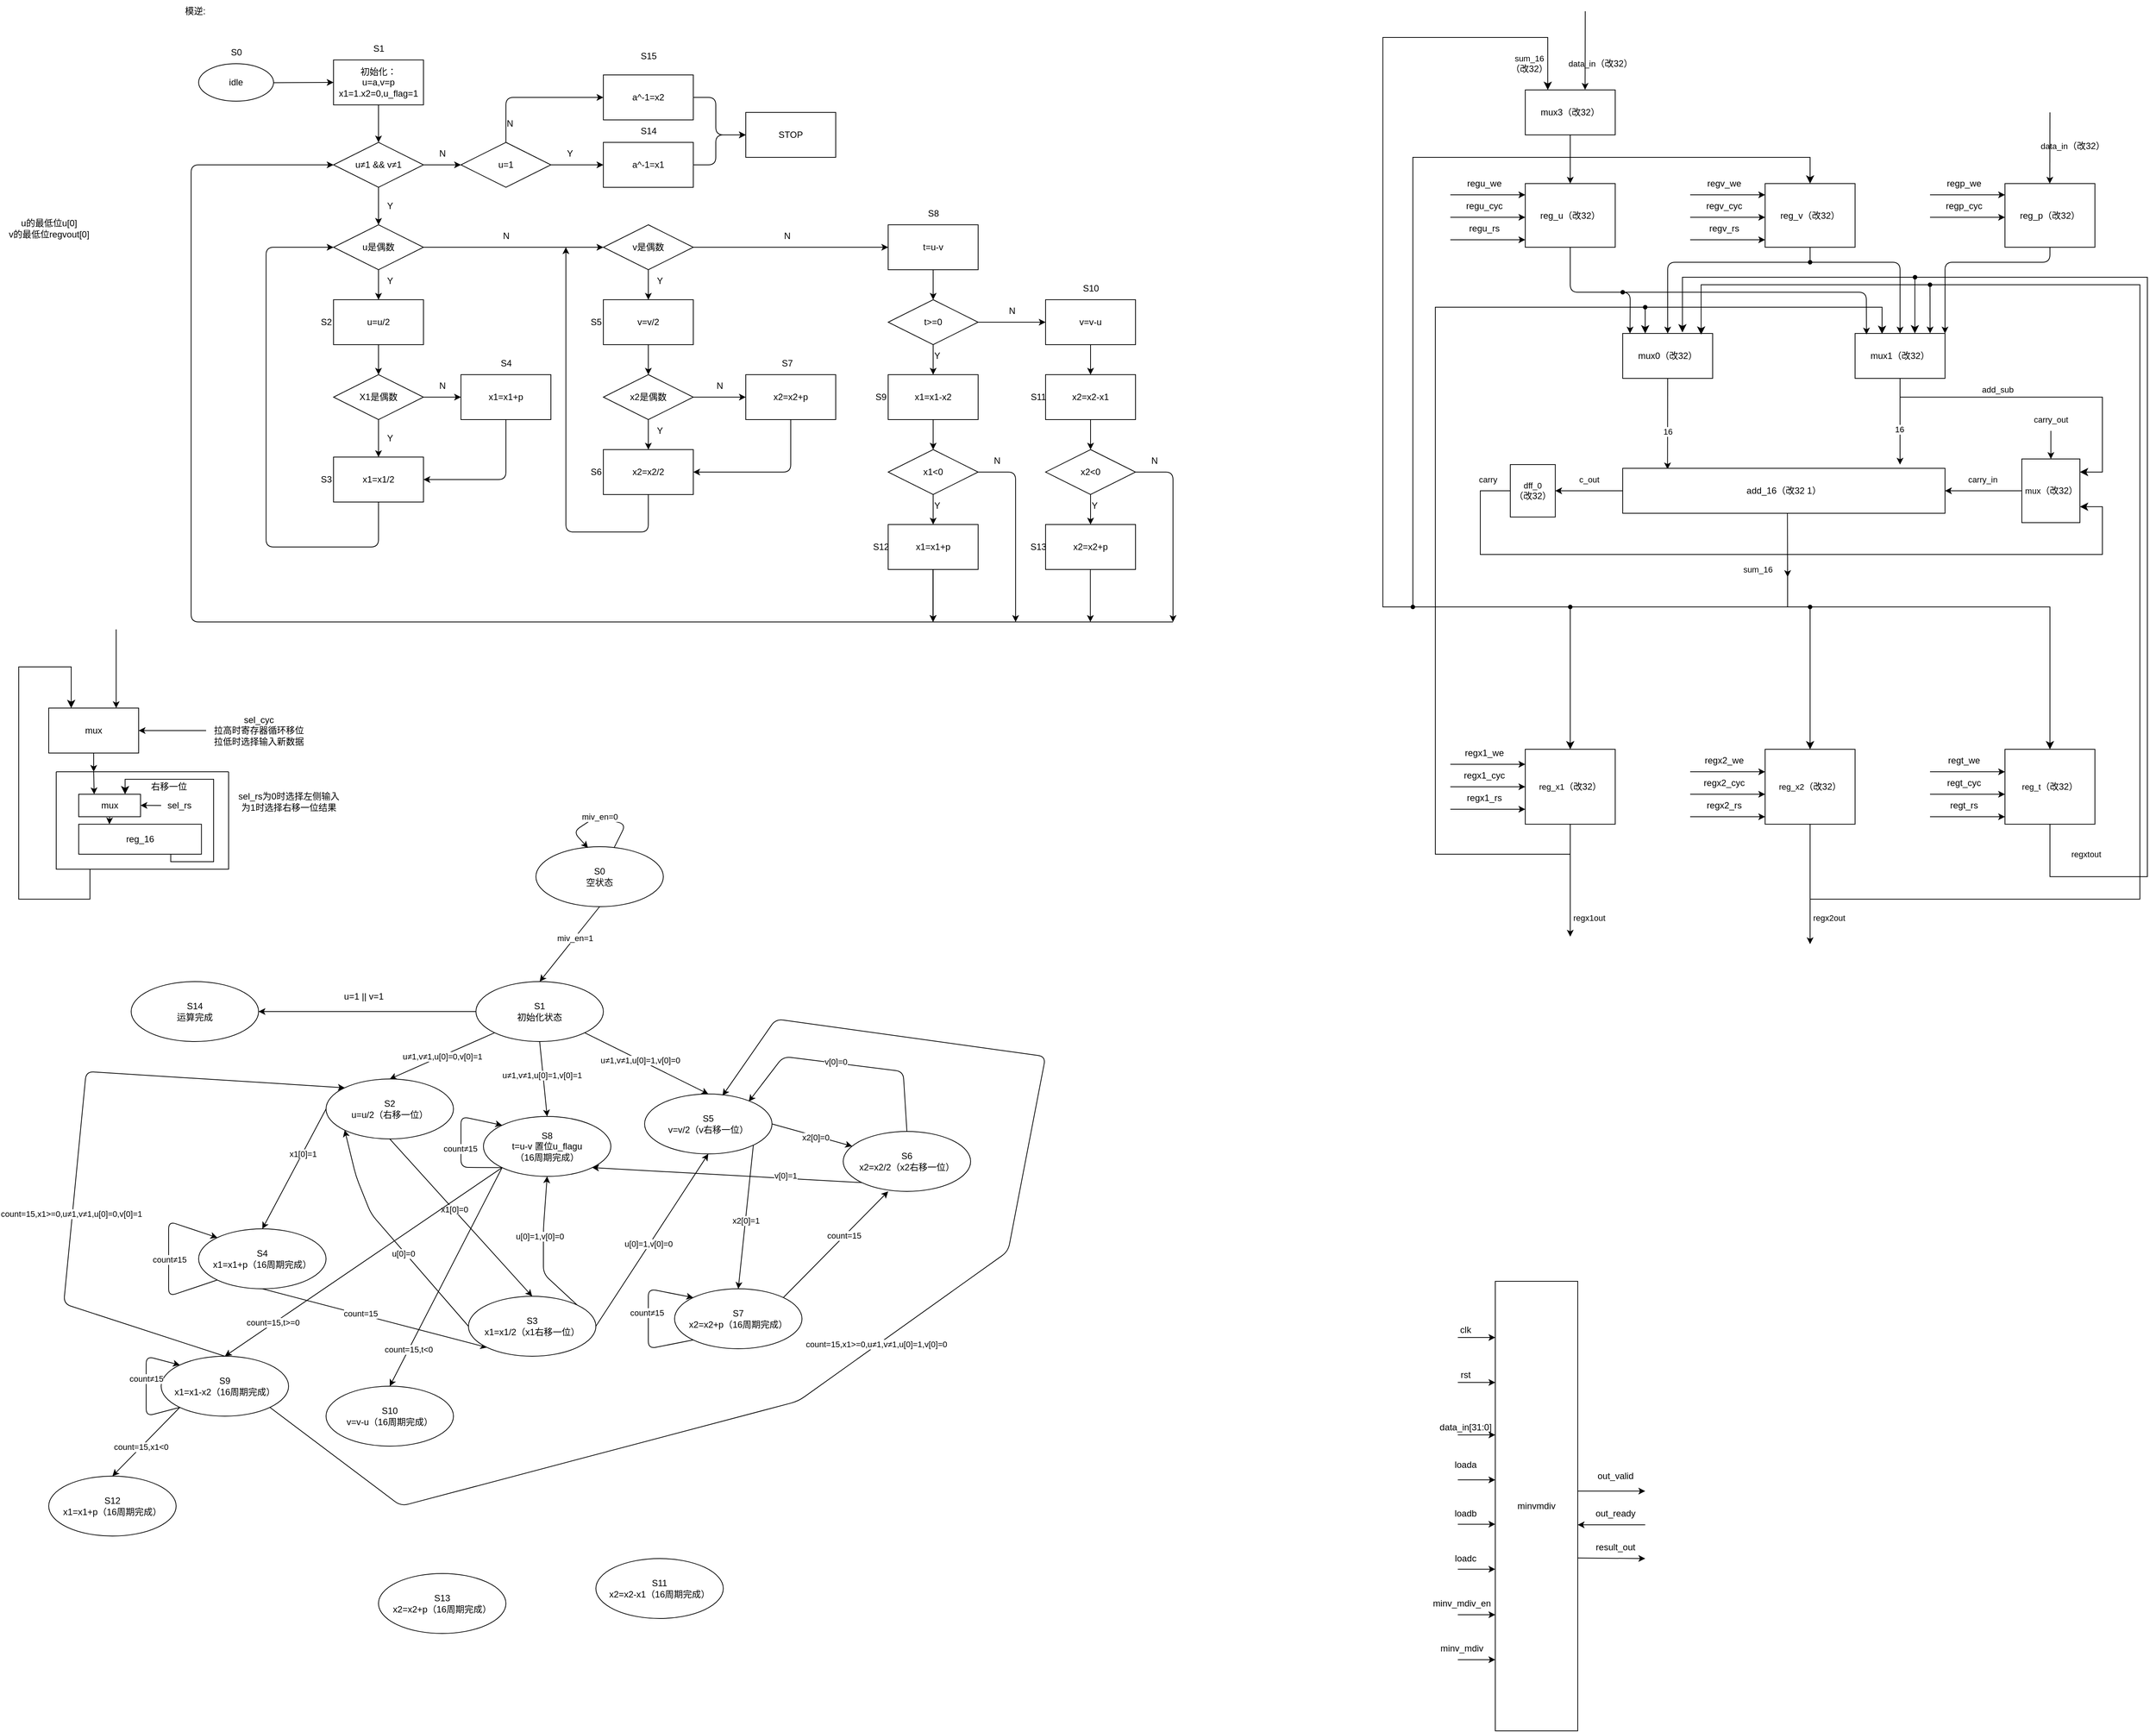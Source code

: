 <mxfile>
    <diagram id="VLeXUzMlkxY-AijOh3s4" name="第 1 页">
        <mxGraphModel dx="1751" dy="869" grid="1" gridSize="10" guides="1" tooltips="1" connect="1" arrows="1" fold="1" page="1" pageScale="1" pageWidth="4000" pageHeight="4000" math="0" shadow="0">
            <root>
                <mxCell id="0"/>
                <mxCell id="1" parent="0"/>
                <mxCell id="9" value="" style="edgeStyle=none;html=1;" parent="1" source="3" target="8" edge="1">
                    <mxGeometry relative="1" as="geometry"/>
                </mxCell>
                <mxCell id="3" value="初始化：&lt;br&gt;u=a,v=p&lt;br&gt;x1=1.x2=0,u_flag=1" style="whiteSpace=wrap;html=1;" parent="1" vertex="1">
                    <mxGeometry x="450" y="370" width="120" height="60" as="geometry"/>
                </mxCell>
                <mxCell id="4" value="S1" style="text;html=1;align=center;verticalAlign=middle;resizable=0;points=[];autosize=1;strokeColor=none;fillColor=none;" parent="1" vertex="1">
                    <mxGeometry x="490" y="340" width="40" height="30" as="geometry"/>
                </mxCell>
                <mxCell id="7" value="" style="edgeStyle=none;html=1;" parent="1" source="5" target="3" edge="1">
                    <mxGeometry relative="1" as="geometry"/>
                </mxCell>
                <mxCell id="5" value="idle" style="ellipse;whiteSpace=wrap;html=1;" parent="1" vertex="1">
                    <mxGeometry x="270" y="375" width="100" height="50" as="geometry"/>
                </mxCell>
                <mxCell id="6" value="S0" style="text;html=1;align=center;verticalAlign=middle;resizable=0;points=[];autosize=1;strokeColor=none;fillColor=none;" parent="1" vertex="1">
                    <mxGeometry x="300" y="345" width="40" height="30" as="geometry"/>
                </mxCell>
                <mxCell id="12" value="" style="edgeStyle=none;html=1;" parent="1" source="8" target="11" edge="1">
                    <mxGeometry relative="1" as="geometry"/>
                </mxCell>
                <mxCell id="15" value="" style="edgeStyle=none;html=1;" parent="1" source="8" target="14" edge="1">
                    <mxGeometry relative="1" as="geometry"/>
                </mxCell>
                <mxCell id="8" value="u≠1 &amp;amp;&amp;amp; v≠1" style="rhombus;whiteSpace=wrap;html=1;" parent="1" vertex="1">
                    <mxGeometry x="450" y="480" width="120" height="60" as="geometry"/>
                </mxCell>
                <mxCell id="18" value="" style="edgeStyle=none;html=1;" parent="1" source="11" target="17" edge="1">
                    <mxGeometry relative="1" as="geometry"/>
                </mxCell>
                <mxCell id="45" style="edgeStyle=none;html=1;exitX=1;exitY=0.5;exitDx=0;exitDy=0;entryX=0;entryY=0.5;entryDx=0;entryDy=0;" parent="1" source="11" target="44" edge="1">
                    <mxGeometry relative="1" as="geometry"/>
                </mxCell>
                <mxCell id="11" value="u是偶数" style="rhombus;whiteSpace=wrap;html=1;" parent="1" vertex="1">
                    <mxGeometry x="450" y="590" width="120" height="60" as="geometry"/>
                </mxCell>
                <mxCell id="13" value="Y" style="text;html=1;align=center;verticalAlign=middle;resizable=0;points=[];autosize=1;strokeColor=none;fillColor=none;" parent="1" vertex="1">
                    <mxGeometry x="510" y="550" width="30" height="30" as="geometry"/>
                </mxCell>
                <mxCell id="40" value="" style="edgeStyle=none;html=1;entryX=0;entryY=0.5;entryDx=0;entryDy=0;" parent="1" source="14" target="34" edge="1">
                    <mxGeometry relative="1" as="geometry"/>
                </mxCell>
                <mxCell id="41" style="edgeStyle=none;html=1;exitX=0.5;exitY=0;exitDx=0;exitDy=0;entryX=0;entryY=0.5;entryDx=0;entryDy=0;" parent="1" source="14" target="33" edge="1">
                    <mxGeometry relative="1" as="geometry">
                        <Array as="points">
                            <mxPoint x="680" y="420"/>
                        </Array>
                    </mxGeometry>
                </mxCell>
                <mxCell id="14" value="u=1" style="rhombus;whiteSpace=wrap;html=1;" parent="1" vertex="1">
                    <mxGeometry x="620" y="480" width="120" height="60" as="geometry"/>
                </mxCell>
                <mxCell id="16" value="N" style="text;html=1;align=center;verticalAlign=middle;resizable=0;points=[];autosize=1;strokeColor=none;fillColor=none;" parent="1" vertex="1">
                    <mxGeometry x="580" y="480" width="30" height="30" as="geometry"/>
                </mxCell>
                <mxCell id="21" value="" style="edgeStyle=none;html=1;" parent="1" source="17" target="20" edge="1">
                    <mxGeometry relative="1" as="geometry"/>
                </mxCell>
                <mxCell id="17" value="u=u/2" style="whiteSpace=wrap;html=1;" parent="1" vertex="1">
                    <mxGeometry x="450" y="690" width="120" height="60" as="geometry"/>
                </mxCell>
                <mxCell id="19" value="S2" style="text;html=1;align=center;verticalAlign=middle;resizable=0;points=[];autosize=1;strokeColor=none;fillColor=none;" parent="1" vertex="1">
                    <mxGeometry x="420" y="705" width="40" height="30" as="geometry"/>
                </mxCell>
                <mxCell id="27" value="" style="edgeStyle=none;html=1;" parent="1" source="20" target="26" edge="1">
                    <mxGeometry relative="1" as="geometry"/>
                </mxCell>
                <mxCell id="20" value="X1是偶数" style="rhombus;whiteSpace=wrap;html=1;" parent="1" vertex="1">
                    <mxGeometry x="450" y="790" width="120" height="60" as="geometry"/>
                </mxCell>
                <mxCell id="22" value="" style="edgeStyle=none;html=1;" parent="1" edge="1">
                    <mxGeometry relative="1" as="geometry">
                        <mxPoint x="510" y="850" as="sourcePoint"/>
                        <mxPoint x="510" y="900" as="targetPoint"/>
                    </mxGeometry>
                </mxCell>
                <mxCell id="23" value="Y" style="text;html=1;align=center;verticalAlign=middle;resizable=0;points=[];autosize=1;strokeColor=none;fillColor=none;" parent="1" vertex="1">
                    <mxGeometry x="510" y="860" width="30" height="30" as="geometry"/>
                </mxCell>
                <mxCell id="31" style="edgeStyle=none;html=1;exitX=0.5;exitY=1;exitDx=0;exitDy=0;entryX=0;entryY=0.5;entryDx=0;entryDy=0;" parent="1" source="24" target="11" edge="1">
                    <mxGeometry relative="1" as="geometry">
                        <Array as="points">
                            <mxPoint x="510" y="1020"/>
                            <mxPoint x="360" y="1020"/>
                            <mxPoint x="360" y="620"/>
                        </Array>
                    </mxGeometry>
                </mxCell>
                <mxCell id="24" value="x1=x1/2" style="whiteSpace=wrap;html=1;" parent="1" vertex="1">
                    <mxGeometry x="450" y="900" width="120" height="60" as="geometry"/>
                </mxCell>
                <mxCell id="25" value="S4" style="text;html=1;align=center;verticalAlign=middle;resizable=0;points=[];autosize=1;strokeColor=none;fillColor=none;" parent="1" vertex="1">
                    <mxGeometry x="660" y="760" width="40" height="30" as="geometry"/>
                </mxCell>
                <mxCell id="29" style="edgeStyle=none;html=1;entryX=1;entryY=0.5;entryDx=0;entryDy=0;" parent="1" source="26" target="24" edge="1">
                    <mxGeometry relative="1" as="geometry">
                        <Array as="points">
                            <mxPoint x="680" y="930"/>
                        </Array>
                    </mxGeometry>
                </mxCell>
                <mxCell id="26" value="x1=x1+p" style="whiteSpace=wrap;html=1;" parent="1" vertex="1">
                    <mxGeometry x="620" y="790" width="120" height="60" as="geometry"/>
                </mxCell>
                <mxCell id="28" value="N" style="text;html=1;align=center;verticalAlign=middle;resizable=0;points=[];autosize=1;strokeColor=none;fillColor=none;" parent="1" vertex="1">
                    <mxGeometry x="580" y="790" width="30" height="30" as="geometry"/>
                </mxCell>
                <mxCell id="32" value="Y" style="text;html=1;align=center;verticalAlign=middle;resizable=0;points=[];autosize=1;strokeColor=none;fillColor=none;" parent="1" vertex="1">
                    <mxGeometry x="510" y="650" width="30" height="30" as="geometry"/>
                </mxCell>
                <mxCell id="36" style="edgeStyle=none;html=1;exitX=1;exitY=0.5;exitDx=0;exitDy=0;entryX=0;entryY=0.5;entryDx=0;entryDy=0;" parent="1" source="33" target="35" edge="1">
                    <mxGeometry relative="1" as="geometry">
                        <Array as="points">
                            <mxPoint x="960" y="420"/>
                            <mxPoint x="960" y="470"/>
                        </Array>
                    </mxGeometry>
                </mxCell>
                <mxCell id="33" value="a^-1=x2" style="whiteSpace=wrap;html=1;" parent="1" vertex="1">
                    <mxGeometry x="810" y="390" width="120" height="60" as="geometry"/>
                </mxCell>
                <mxCell id="37" style="edgeStyle=none;html=1;exitX=1;exitY=0.5;exitDx=0;exitDy=0;entryX=0;entryY=0.5;entryDx=0;entryDy=0;" parent="1" source="34" target="35" edge="1">
                    <mxGeometry relative="1" as="geometry">
                        <Array as="points">
                            <mxPoint x="960" y="510"/>
                            <mxPoint x="960" y="470"/>
                        </Array>
                    </mxGeometry>
                </mxCell>
                <mxCell id="34" value="a^-1=x1" style="whiteSpace=wrap;html=1;" parent="1" vertex="1">
                    <mxGeometry x="810" y="480" width="120" height="60" as="geometry"/>
                </mxCell>
                <mxCell id="35" value="STOP" style="whiteSpace=wrap;html=1;" parent="1" vertex="1">
                    <mxGeometry x="1000" y="440" width="120" height="60" as="geometry"/>
                </mxCell>
                <mxCell id="38" value="S15" style="text;html=1;align=center;verticalAlign=middle;resizable=0;points=[];autosize=1;strokeColor=none;fillColor=none;" parent="1" vertex="1">
                    <mxGeometry x="850" y="350" width="40" height="30" as="geometry"/>
                </mxCell>
                <mxCell id="39" value="S14" style="text;html=1;align=center;verticalAlign=middle;resizable=0;points=[];autosize=1;strokeColor=none;fillColor=none;" parent="1" vertex="1">
                    <mxGeometry x="850" y="450" width="40" height="30" as="geometry"/>
                </mxCell>
                <mxCell id="42" value="N" style="text;html=1;align=center;verticalAlign=middle;resizable=0;points=[];autosize=1;strokeColor=none;fillColor=none;" parent="1" vertex="1">
                    <mxGeometry x="670" y="440" width="30" height="30" as="geometry"/>
                </mxCell>
                <mxCell id="43" value="Y" style="text;html=1;align=center;verticalAlign=middle;resizable=0;points=[];autosize=1;strokeColor=none;fillColor=none;" parent="1" vertex="1">
                    <mxGeometry x="750" y="480" width="30" height="30" as="geometry"/>
                </mxCell>
                <mxCell id="48" value="" style="edgeStyle=none;html=1;" parent="1" source="44" target="47" edge="1">
                    <mxGeometry relative="1" as="geometry"/>
                </mxCell>
                <mxCell id="66" style="edgeStyle=none;html=1;entryX=0;entryY=0.5;entryDx=0;entryDy=0;" parent="1" source="44" target="65" edge="1">
                    <mxGeometry relative="1" as="geometry"/>
                </mxCell>
                <mxCell id="44" value="v是偶数" style="rhombus;whiteSpace=wrap;html=1;" parent="1" vertex="1">
                    <mxGeometry x="810" y="590" width="120" height="60" as="geometry"/>
                </mxCell>
                <mxCell id="46" value="N" style="text;html=1;align=center;verticalAlign=middle;resizable=0;points=[];autosize=1;strokeColor=none;fillColor=none;" parent="1" vertex="1">
                    <mxGeometry x="665" y="590" width="30" height="30" as="geometry"/>
                </mxCell>
                <mxCell id="50" value="" style="edgeStyle=none;html=1;" parent="1" source="47" target="49" edge="1">
                    <mxGeometry relative="1" as="geometry"/>
                </mxCell>
                <mxCell id="47" value="v=v/2" style="whiteSpace=wrap;html=1;" parent="1" vertex="1">
                    <mxGeometry x="810" y="690" width="120" height="60" as="geometry"/>
                </mxCell>
                <mxCell id="52" value="" style="edgeStyle=none;html=1;" parent="1" source="49" target="51" edge="1">
                    <mxGeometry relative="1" as="geometry"/>
                </mxCell>
                <mxCell id="54" value="" style="edgeStyle=none;html=1;" parent="1" source="49" target="53" edge="1">
                    <mxGeometry relative="1" as="geometry"/>
                </mxCell>
                <mxCell id="49" value="x2是偶数" style="rhombus;whiteSpace=wrap;html=1;" parent="1" vertex="1">
                    <mxGeometry x="810" y="790" width="120" height="60" as="geometry"/>
                </mxCell>
                <mxCell id="64" style="edgeStyle=none;html=1;exitX=0.5;exitY=1;exitDx=0;exitDy=0;" parent="1" source="51" edge="1">
                    <mxGeometry relative="1" as="geometry">
                        <mxPoint x="760" y="620" as="targetPoint"/>
                        <Array as="points">
                            <mxPoint x="870" y="1000"/>
                            <mxPoint x="760" y="1000"/>
                        </Array>
                    </mxGeometry>
                </mxCell>
                <mxCell id="51" value="x2=x2/2" style="whiteSpace=wrap;html=1;" parent="1" vertex="1">
                    <mxGeometry x="810" y="890" width="120" height="60" as="geometry"/>
                </mxCell>
                <mxCell id="55" style="edgeStyle=none;html=1;exitX=0.5;exitY=1;exitDx=0;exitDy=0;entryX=1;entryY=0.5;entryDx=0;entryDy=0;" parent="1" source="53" target="51" edge="1">
                    <mxGeometry relative="1" as="geometry">
                        <Array as="points">
                            <mxPoint x="1060" y="920"/>
                        </Array>
                    </mxGeometry>
                </mxCell>
                <mxCell id="53" value="x2=x2+p" style="whiteSpace=wrap;html=1;" parent="1" vertex="1">
                    <mxGeometry x="1000" y="790" width="120" height="60" as="geometry"/>
                </mxCell>
                <mxCell id="56" value="S5" style="text;html=1;align=center;verticalAlign=middle;resizable=0;points=[];autosize=1;strokeColor=none;fillColor=none;" parent="1" vertex="1">
                    <mxGeometry x="780" y="705" width="40" height="30" as="geometry"/>
                </mxCell>
                <mxCell id="450" value="" style="edgeStyle=none;html=1;" parent="1" source="57" target="53" edge="1">
                    <mxGeometry relative="1" as="geometry"/>
                </mxCell>
                <mxCell id="57" value="S7" style="text;html=1;align=center;verticalAlign=middle;resizable=0;points=[];autosize=1;strokeColor=none;fillColor=none;" parent="1" vertex="1">
                    <mxGeometry x="1035" y="760" width="40" height="30" as="geometry"/>
                </mxCell>
                <mxCell id="58" value="S6" style="text;html=1;align=center;verticalAlign=middle;resizable=0;points=[];autosize=1;strokeColor=none;fillColor=none;" parent="1" vertex="1">
                    <mxGeometry x="780" y="905" width="40" height="30" as="geometry"/>
                </mxCell>
                <mxCell id="60" value="N" style="text;html=1;align=center;verticalAlign=middle;resizable=0;points=[];autosize=1;strokeColor=none;fillColor=none;" parent="1" vertex="1">
                    <mxGeometry x="950" y="790" width="30" height="30" as="geometry"/>
                </mxCell>
                <mxCell id="61" value="N" style="text;html=1;align=center;verticalAlign=middle;resizable=0;points=[];autosize=1;strokeColor=none;fillColor=none;" parent="1" vertex="1">
                    <mxGeometry x="1040" y="590" width="30" height="30" as="geometry"/>
                </mxCell>
                <mxCell id="62" value="Y" style="text;html=1;align=center;verticalAlign=middle;resizable=0;points=[];autosize=1;strokeColor=none;fillColor=none;" parent="1" vertex="1">
                    <mxGeometry x="870" y="850" width="30" height="30" as="geometry"/>
                </mxCell>
                <mxCell id="63" value="Y" style="text;html=1;align=center;verticalAlign=middle;resizable=0;points=[];autosize=1;strokeColor=none;fillColor=none;" parent="1" vertex="1">
                    <mxGeometry x="870" y="650" width="30" height="30" as="geometry"/>
                </mxCell>
                <mxCell id="71" value="" style="edgeStyle=none;html=1;" parent="1" source="65" target="67" edge="1">
                    <mxGeometry relative="1" as="geometry"/>
                </mxCell>
                <mxCell id="65" value="t=u-v" style="whiteSpace=wrap;html=1;" parent="1" vertex="1">
                    <mxGeometry x="1190" y="590" width="120" height="60" as="geometry"/>
                </mxCell>
                <mxCell id="70" value="" style="edgeStyle=none;html=1;" parent="1" source="67" target="68" edge="1">
                    <mxGeometry relative="1" as="geometry"/>
                </mxCell>
                <mxCell id="72" value="" style="edgeStyle=none;html=1;" parent="1" source="67" target="69" edge="1">
                    <mxGeometry relative="1" as="geometry"/>
                </mxCell>
                <mxCell id="67" value="t&amp;gt;=0" style="rhombus;whiteSpace=wrap;html=1;" parent="1" vertex="1">
                    <mxGeometry x="1190" y="690" width="120" height="60" as="geometry"/>
                </mxCell>
                <mxCell id="77" value="" style="edgeStyle=none;html=1;" parent="1" source="68" target="75" edge="1">
                    <mxGeometry relative="1" as="geometry"/>
                </mxCell>
                <mxCell id="68" value="x1=x1-x2" style="whiteSpace=wrap;html=1;" parent="1" vertex="1">
                    <mxGeometry x="1190" y="790" width="120" height="60" as="geometry"/>
                </mxCell>
                <mxCell id="74" value="" style="edgeStyle=none;html=1;" parent="1" source="69" target="73" edge="1">
                    <mxGeometry relative="1" as="geometry"/>
                </mxCell>
                <mxCell id="69" value="v=v-u" style="whiteSpace=wrap;html=1;" parent="1" vertex="1">
                    <mxGeometry x="1400" y="690" width="120" height="60" as="geometry"/>
                </mxCell>
                <mxCell id="78" value="" style="edgeStyle=none;html=1;" parent="1" source="73" target="76" edge="1">
                    <mxGeometry relative="1" as="geometry"/>
                </mxCell>
                <mxCell id="73" value="x2=x2-x1" style="whiteSpace=wrap;html=1;" parent="1" vertex="1">
                    <mxGeometry x="1400" y="790" width="120" height="60" as="geometry"/>
                </mxCell>
                <mxCell id="88" value="" style="edgeStyle=none;html=1;" parent="1" source="75" target="83" edge="1">
                    <mxGeometry relative="1" as="geometry"/>
                </mxCell>
                <mxCell id="95" style="edgeStyle=none;html=1;exitX=1;exitY=0.5;exitDx=0;exitDy=0;" parent="1" source="75" edge="1">
                    <mxGeometry relative="1" as="geometry">
                        <mxPoint x="1360" y="1120" as="targetPoint"/>
                        <Array as="points">
                            <mxPoint x="1360" y="920"/>
                        </Array>
                    </mxGeometry>
                </mxCell>
                <mxCell id="75" value="x1&amp;lt;0" style="rhombus;whiteSpace=wrap;html=1;" parent="1" vertex="1">
                    <mxGeometry x="1190" y="890" width="120" height="60" as="geometry"/>
                </mxCell>
                <mxCell id="89" value="" style="edgeStyle=none;html=1;" parent="1" source="76" target="87" edge="1">
                    <mxGeometry relative="1" as="geometry"/>
                </mxCell>
                <mxCell id="76" value="x2&amp;lt;0" style="rhombus;whiteSpace=wrap;html=1;" parent="1" vertex="1">
                    <mxGeometry x="1400" y="890" width="120" height="60" as="geometry"/>
                </mxCell>
                <mxCell id="79" value="Y" style="text;html=1;align=center;verticalAlign=middle;resizable=0;points=[];autosize=1;strokeColor=none;fillColor=none;" parent="1" vertex="1">
                    <mxGeometry x="1240" y="750" width="30" height="30" as="geometry"/>
                </mxCell>
                <mxCell id="80" value="Y" style="text;html=1;align=center;verticalAlign=middle;resizable=0;points=[];autosize=1;strokeColor=none;fillColor=none;" parent="1" vertex="1">
                    <mxGeometry x="1240" y="950" width="30" height="30" as="geometry"/>
                </mxCell>
                <mxCell id="82" value="Y" style="text;html=1;align=center;verticalAlign=middle;resizable=0;points=[];autosize=1;strokeColor=none;fillColor=none;" parent="1" vertex="1">
                    <mxGeometry x="1450" y="950" width="30" height="30" as="geometry"/>
                </mxCell>
                <mxCell id="83" value="x1=x1+p" style="whiteSpace=wrap;html=1;" parent="1" vertex="1">
                    <mxGeometry x="1190" y="990" width="120" height="60" as="geometry"/>
                </mxCell>
                <mxCell id="87" value="x2=x2+p" style="whiteSpace=wrap;html=1;" parent="1" vertex="1">
                    <mxGeometry x="1400" y="990" width="120" height="60" as="geometry"/>
                </mxCell>
                <mxCell id="90" value="S9" style="text;html=1;align=center;verticalAlign=middle;resizable=0;points=[];autosize=1;strokeColor=none;fillColor=none;" parent="1" vertex="1">
                    <mxGeometry x="1160" y="805" width="40" height="30" as="geometry"/>
                </mxCell>
                <mxCell id="91" value="S11" style="text;html=1;align=center;verticalAlign=middle;resizable=0;points=[];autosize=1;strokeColor=none;fillColor=none;" parent="1" vertex="1">
                    <mxGeometry x="1370" y="805" width="40" height="30" as="geometry"/>
                </mxCell>
                <mxCell id="92" value="S10" style="text;html=1;align=center;verticalAlign=middle;resizable=0;points=[];autosize=1;strokeColor=none;fillColor=none;" parent="1" vertex="1">
                    <mxGeometry x="1440" y="660" width="40" height="30" as="geometry"/>
                </mxCell>
                <mxCell id="93" value="S12" style="text;html=1;align=center;verticalAlign=middle;resizable=0;points=[];autosize=1;strokeColor=none;fillColor=none;" parent="1" vertex="1">
                    <mxGeometry x="1160" y="1005" width="40" height="30" as="geometry"/>
                </mxCell>
                <mxCell id="94" value="S13" style="text;html=1;align=center;verticalAlign=middle;resizable=0;points=[];autosize=1;strokeColor=none;fillColor=none;" parent="1" vertex="1">
                    <mxGeometry x="1370" y="1005" width="40" height="30" as="geometry"/>
                </mxCell>
                <mxCell id="96" value="N" style="text;html=1;align=center;verticalAlign=middle;resizable=0;points=[];autosize=1;strokeColor=none;fillColor=none;" parent="1" vertex="1">
                    <mxGeometry x="1320" y="890" width="30" height="30" as="geometry"/>
                </mxCell>
                <mxCell id="97" style="edgeStyle=none;html=1;exitX=1;exitY=0.5;exitDx=0;exitDy=0;" parent="1" edge="1">
                    <mxGeometry relative="1" as="geometry">
                        <mxPoint x="1570" y="1120.0" as="targetPoint"/>
                        <mxPoint x="1520" y="920.0" as="sourcePoint"/>
                        <Array as="points">
                            <mxPoint x="1570" y="920"/>
                        </Array>
                    </mxGeometry>
                </mxCell>
                <mxCell id="98" value="N" style="text;html=1;align=center;verticalAlign=middle;resizable=0;points=[];autosize=1;strokeColor=none;fillColor=none;" parent="1" vertex="1">
                    <mxGeometry x="1530" y="890" width="30" height="30" as="geometry"/>
                </mxCell>
                <mxCell id="99" value="N" style="text;html=1;align=center;verticalAlign=middle;resizable=0;points=[];autosize=1;strokeColor=none;fillColor=none;" parent="1" vertex="1">
                    <mxGeometry x="1340" y="690" width="30" height="30" as="geometry"/>
                </mxCell>
                <mxCell id="100" value="S8" style="text;html=1;align=center;verticalAlign=middle;resizable=0;points=[];autosize=1;strokeColor=none;fillColor=none;" parent="1" vertex="1">
                    <mxGeometry x="1230" y="560" width="40" height="30" as="geometry"/>
                </mxCell>
                <mxCell id="101" value="" style="endArrow=classic;html=1;entryX=0;entryY=0.5;entryDx=0;entryDy=0;" parent="1" target="8" edge="1">
                    <mxGeometry width="50" height="50" relative="1" as="geometry">
                        <mxPoint x="1570" y="1120" as="sourcePoint"/>
                        <mxPoint x="300" y="740" as="targetPoint"/>
                        <Array as="points">
                            <mxPoint x="260" y="1120"/>
                            <mxPoint x="260" y="810"/>
                            <mxPoint x="260" y="510"/>
                        </Array>
                    </mxGeometry>
                </mxCell>
                <mxCell id="102" value="" style="endArrow=classic;html=1;exitX=0.5;exitY=1;exitDx=0;exitDy=0;" parent="1" source="83" edge="1">
                    <mxGeometry width="50" height="50" relative="1" as="geometry">
                        <mxPoint x="1050" y="1110" as="sourcePoint"/>
                        <mxPoint x="1250" y="1120" as="targetPoint"/>
                    </mxGeometry>
                </mxCell>
                <mxCell id="103" value="" style="endArrow=classic;html=1;exitX=0.5;exitY=1;exitDx=0;exitDy=0;" parent="1" edge="1">
                    <mxGeometry width="50" height="50" relative="1" as="geometry">
                        <mxPoint x="1249.76" y="1050" as="sourcePoint"/>
                        <mxPoint x="1249.76" y="1120" as="targetPoint"/>
                    </mxGeometry>
                </mxCell>
                <mxCell id="104" value="" style="endArrow=classic;html=1;exitX=0.5;exitY=1;exitDx=0;exitDy=0;" parent="1" edge="1">
                    <mxGeometry width="50" height="50" relative="1" as="geometry">
                        <mxPoint x="1459.76" y="1050" as="sourcePoint"/>
                        <mxPoint x="1459.76" y="1120" as="targetPoint"/>
                    </mxGeometry>
                </mxCell>
                <mxCell id="105" value="S3" style="text;html=1;align=center;verticalAlign=middle;resizable=0;points=[];autosize=1;strokeColor=none;fillColor=none;" parent="1" vertex="1">
                    <mxGeometry x="420" y="915" width="40" height="30" as="geometry"/>
                </mxCell>
                <mxCell id="107" value="模逆:" style="text;html=1;align=center;verticalAlign=middle;resizable=0;points=[];autosize=1;strokeColor=none;fillColor=none;" parent="1" vertex="1">
                    <mxGeometry x="240" y="290" width="50" height="30" as="geometry"/>
                </mxCell>
                <mxCell id="137" style="edgeStyle=none;html=1;exitX=0.5;exitY=1;exitDx=0;exitDy=0;entryX=0.081;entryY=0;entryDx=0;entryDy=0;entryPerimeter=0;" parent="1" source="108" target="130" edge="1">
                    <mxGeometry relative="1" as="geometry">
                        <Array as="points">
                            <mxPoint x="2100" y="680"/>
                            <mxPoint x="2180" y="680"/>
                        </Array>
                    </mxGeometry>
                </mxCell>
                <mxCell id="108" value="reg_u（改32）" style="whiteSpace=wrap;html=1;" parent="1" vertex="1">
                    <mxGeometry x="2040" y="535" width="120" height="85" as="geometry"/>
                </mxCell>
                <mxCell id="139" style="edgeStyle=none;shape=connector;rounded=1;html=1;exitDx=0;exitDy=0;labelBackgroundColor=default;strokeColor=default;fontFamily=Helvetica;fontSize=11;fontColor=default;endArrow=classic;entryX=0.5;entryY=0;entryDx=0;entryDy=0;startArrow=none;" parent="1" source="184" target="130" edge="1">
                    <mxGeometry relative="1" as="geometry">
                        <mxPoint x="2260" y="720" as="targetPoint"/>
                        <Array as="points">
                            <mxPoint x="2230" y="640"/>
                        </Array>
                    </mxGeometry>
                </mxCell>
                <mxCell id="109" value="reg_v（改32）" style="whiteSpace=wrap;html=1;" parent="1" vertex="1">
                    <mxGeometry x="2360" y="535" width="120" height="85" as="geometry"/>
                </mxCell>
                <mxCell id="141" style="edgeStyle=none;shape=connector;rounded=1;html=1;exitX=0.5;exitY=1;exitDx=0;exitDy=0;entryX=1;entryY=0;entryDx=0;entryDy=0;labelBackgroundColor=default;strokeColor=default;fontFamily=Helvetica;fontSize=11;fontColor=default;endArrow=classic;" parent="1" source="110" target="131" edge="1">
                    <mxGeometry relative="1" as="geometry">
                        <Array as="points">
                            <mxPoint x="2740" y="640"/>
                            <mxPoint x="2600" y="640"/>
                        </Array>
                    </mxGeometry>
                </mxCell>
                <mxCell id="110" value="reg_p（改32）" style="whiteSpace=wrap;html=1;" parent="1" vertex="1">
                    <mxGeometry x="2680" y="535" width="120" height="85" as="geometry"/>
                </mxCell>
                <mxCell id="111" value="" style="edgeStyle=none;orthogonalLoop=1;jettySize=auto;html=1;" parent="1" edge="1">
                    <mxGeometry width="100" relative="1" as="geometry">
                        <mxPoint x="1940" y="550" as="sourcePoint"/>
                        <mxPoint x="2040" y="550" as="targetPoint"/>
                        <Array as="points"/>
                    </mxGeometry>
                </mxCell>
                <mxCell id="112" value="" style="edgeStyle=none;orthogonalLoop=1;jettySize=auto;html=1;" parent="1" edge="1">
                    <mxGeometry width="100" relative="1" as="geometry">
                        <mxPoint x="1940.0" y="580" as="sourcePoint"/>
                        <mxPoint x="2040.0" y="580" as="targetPoint"/>
                        <Array as="points"/>
                    </mxGeometry>
                </mxCell>
                <mxCell id="113" value="" style="edgeStyle=none;orthogonalLoop=1;jettySize=auto;html=1;" parent="1" edge="1">
                    <mxGeometry width="100" relative="1" as="geometry">
                        <mxPoint x="1940.0" y="610" as="sourcePoint"/>
                        <mxPoint x="2040.0" y="610" as="targetPoint"/>
                        <Array as="points"/>
                    </mxGeometry>
                </mxCell>
                <mxCell id="114" value="regu_we" style="text;html=1;align=center;verticalAlign=middle;resizable=0;points=[];autosize=1;strokeColor=none;fillColor=none;" parent="1" vertex="1">
                    <mxGeometry x="1950" y="520" width="70" height="30" as="geometry"/>
                </mxCell>
                <mxCell id="115" value="regu_cyc" style="text;html=1;align=center;verticalAlign=middle;resizable=0;points=[];autosize=1;strokeColor=none;fillColor=none;" parent="1" vertex="1">
                    <mxGeometry x="1950" y="550" width="70" height="30" as="geometry"/>
                </mxCell>
                <mxCell id="116" value="regu_rs" style="text;html=1;align=center;verticalAlign=middle;resizable=0;points=[];autosize=1;strokeColor=none;fillColor=none;" parent="1" vertex="1">
                    <mxGeometry x="1955" y="580" width="60" height="30" as="geometry"/>
                </mxCell>
                <mxCell id="117" value="" style="edgeStyle=none;orthogonalLoop=1;jettySize=auto;html=1;" parent="1" edge="1">
                    <mxGeometry width="100" relative="1" as="geometry">
                        <mxPoint x="2260" y="550" as="sourcePoint"/>
                        <mxPoint x="2360" y="550" as="targetPoint"/>
                        <Array as="points"/>
                    </mxGeometry>
                </mxCell>
                <mxCell id="118" value="" style="edgeStyle=none;orthogonalLoop=1;jettySize=auto;html=1;" parent="1" edge="1">
                    <mxGeometry width="100" relative="1" as="geometry">
                        <mxPoint x="2260.0" y="580" as="sourcePoint"/>
                        <mxPoint x="2360.0" y="580" as="targetPoint"/>
                        <Array as="points"/>
                    </mxGeometry>
                </mxCell>
                <mxCell id="119" value="" style="edgeStyle=none;orthogonalLoop=1;jettySize=auto;html=1;" parent="1" edge="1">
                    <mxGeometry width="100" relative="1" as="geometry">
                        <mxPoint x="2260.0" y="610" as="sourcePoint"/>
                        <mxPoint x="2360.0" y="610" as="targetPoint"/>
                        <Array as="points"/>
                    </mxGeometry>
                </mxCell>
                <mxCell id="120" value="regv_we" style="text;html=1;align=center;verticalAlign=middle;resizable=0;points=[];autosize=1;strokeColor=none;fillColor=none;" parent="1" vertex="1">
                    <mxGeometry x="2270" y="520" width="70" height="30" as="geometry"/>
                </mxCell>
                <mxCell id="121" value="regv_cyc" style="text;html=1;align=center;verticalAlign=middle;resizable=0;points=[];autosize=1;strokeColor=none;fillColor=none;" parent="1" vertex="1">
                    <mxGeometry x="2270" y="550" width="70" height="30" as="geometry"/>
                </mxCell>
                <mxCell id="122" value="regv_rs" style="text;html=1;align=center;verticalAlign=middle;resizable=0;points=[];autosize=1;strokeColor=none;fillColor=none;" parent="1" vertex="1">
                    <mxGeometry x="2275" y="580" width="60" height="30" as="geometry"/>
                </mxCell>
                <mxCell id="123" value="" style="edgeStyle=none;orthogonalLoop=1;jettySize=auto;html=1;" parent="1" edge="1">
                    <mxGeometry width="100" relative="1" as="geometry">
                        <mxPoint x="2580" y="550" as="sourcePoint"/>
                        <mxPoint x="2680" y="550" as="targetPoint"/>
                        <Array as="points"/>
                    </mxGeometry>
                </mxCell>
                <mxCell id="124" value="" style="edgeStyle=none;orthogonalLoop=1;jettySize=auto;html=1;" parent="1" edge="1">
                    <mxGeometry width="100" relative="1" as="geometry">
                        <mxPoint x="2580.0" y="580" as="sourcePoint"/>
                        <mxPoint x="2680.0" y="580" as="targetPoint"/>
                        <Array as="points"/>
                    </mxGeometry>
                </mxCell>
                <mxCell id="126" value="regp_we" style="text;html=1;align=center;verticalAlign=middle;resizable=0;points=[];autosize=1;strokeColor=none;fillColor=none;" parent="1" vertex="1">
                    <mxGeometry x="2590" y="520" width="70" height="30" as="geometry"/>
                </mxCell>
                <mxCell id="127" value="regp_cyc" style="text;html=1;align=center;verticalAlign=middle;resizable=0;points=[];autosize=1;strokeColor=none;fillColor=none;" parent="1" vertex="1">
                    <mxGeometry x="2590" y="550" width="70" height="30" as="geometry"/>
                </mxCell>
                <mxCell id="163" value="" style="edgeStyle=none;shape=connector;rounded=1;html=1;labelBackgroundColor=default;strokeColor=default;fontFamily=Helvetica;fontSize=11;fontColor=default;endArrow=classic;" parent="1" source="129" target="108" edge="1">
                    <mxGeometry relative="1" as="geometry"/>
                </mxCell>
                <mxCell id="129" value="mux3（改32）" style="whiteSpace=wrap;html=1;" parent="1" vertex="1">
                    <mxGeometry x="2040" y="410" width="120" height="60" as="geometry"/>
                </mxCell>
                <mxCell id="133" style="edgeStyle=none;html=1;exitX=0.5;exitY=1;exitDx=0;exitDy=0;entryX=0.139;entryY=0.022;entryDx=0;entryDy=0;entryPerimeter=0;" parent="1" source="130" target="132" edge="1">
                    <mxGeometry relative="1" as="geometry"/>
                </mxCell>
                <mxCell id="135" value="16" style="edgeLabel;html=1;align=center;verticalAlign=middle;resizable=0;points=[];" parent="133" vertex="1" connectable="0">
                    <mxGeometry x="-0.152" relative="1" as="geometry">
                        <mxPoint y="19" as="offset"/>
                    </mxGeometry>
                </mxCell>
                <mxCell id="130" value="mux0（改32）" style="whiteSpace=wrap;html=1;" parent="1" vertex="1">
                    <mxGeometry x="2170" y="735" width="120" height="60" as="geometry"/>
                </mxCell>
                <mxCell id="134" style="edgeStyle=none;html=1;exitX=0.5;exitY=1;exitDx=0;exitDy=0;" parent="1" source="131" edge="1">
                    <mxGeometry relative="1" as="geometry">
                        <mxPoint x="2540" y="910" as="targetPoint"/>
                    </mxGeometry>
                </mxCell>
                <mxCell id="136" value="16" style="edgeLabel;html=1;align=center;verticalAlign=middle;resizable=0;points=[];" parent="134" vertex="1" connectable="0">
                    <mxGeometry x="-0.146" y="-2" relative="1" as="geometry">
                        <mxPoint x="1" y="19" as="offset"/>
                    </mxGeometry>
                </mxCell>
                <mxCell id="131" value="mux1（改32）" style="whiteSpace=wrap;html=1;" parent="1" vertex="1">
                    <mxGeometry x="2480" y="735" width="120" height="60" as="geometry"/>
                </mxCell>
                <mxCell id="143" value="" style="edgeStyle=none;shape=connector;rounded=1;html=1;labelBackgroundColor=default;strokeColor=default;fontFamily=Helvetica;fontSize=11;fontColor=default;endArrow=classic;" parent="1" source="132" target="142" edge="1">
                    <mxGeometry relative="1" as="geometry"/>
                </mxCell>
                <mxCell id="157" style="edgeStyle=none;shape=connector;rounded=1;html=1;exitDx=0;exitDy=0;labelBackgroundColor=default;strokeColor=default;fontFamily=Helvetica;fontSize=11;fontColor=default;endArrow=classic;startArrow=none;" parent="1" edge="1">
                    <mxGeometry relative="1" as="geometry">
                        <mxPoint x="2390" y="1060" as="targetPoint"/>
                        <mxPoint x="2390" y="1055" as="sourcePoint"/>
                    </mxGeometry>
                </mxCell>
                <mxCell id="132" value="add_16（改32 1）" style="whiteSpace=wrap;html=1;" parent="1" vertex="1">
                    <mxGeometry x="2170" y="915" width="430" height="60" as="geometry"/>
                </mxCell>
                <mxCell id="138" value="" style="edgeStyle=none;orthogonalLoop=1;jettySize=auto;html=1;entryX=0.127;entryY=0.022;entryDx=0;entryDy=0;entryPerimeter=0;" parent="1" target="131" edge="1">
                    <mxGeometry width="100" relative="1" as="geometry">
                        <mxPoint x="2170" y="680" as="sourcePoint"/>
                        <mxPoint x="2310" y="679.2" as="targetPoint"/>
                        <Array as="points">
                            <mxPoint x="2495" y="680"/>
                        </Array>
                    </mxGeometry>
                </mxCell>
                <mxCell id="140" value="" style="edgeStyle=none;orthogonalLoop=1;jettySize=auto;html=1;entryX=0.5;entryY=0;entryDx=0;entryDy=0;startArrow=none;" parent="1" source="184" target="131" edge="1">
                    <mxGeometry width="100" relative="1" as="geometry">
                        <mxPoint x="2410" y="640" as="sourcePoint"/>
                        <mxPoint x="2590" y="735" as="targetPoint"/>
                        <Array as="points">
                            <mxPoint x="2540" y="640"/>
                        </Array>
                    </mxGeometry>
                </mxCell>
                <mxCell id="142" value="dff_0&lt;br&gt;&lt;span style=&quot;font-size: 12px;&quot;&gt;（改32）&lt;/span&gt;" style="whiteSpace=wrap;html=1;fontFamily=Helvetica;fontSize=11;fontColor=default;" parent="1" vertex="1">
                    <mxGeometry x="2020" y="910" width="60" height="70" as="geometry"/>
                </mxCell>
                <mxCell id="144" value="c_out" style="text;html=1;align=center;verticalAlign=middle;resizable=0;points=[];autosize=1;strokeColor=none;fillColor=none;fontSize=11;fontFamily=Helvetica;fontColor=default;" parent="1" vertex="1">
                    <mxGeometry x="2100" y="915" width="50" height="30" as="geometry"/>
                </mxCell>
                <mxCell id="148" style="edgeStyle=none;shape=connector;rounded=1;html=1;exitX=0;exitY=0.5;exitDx=0;exitDy=0;entryX=1;entryY=0.5;entryDx=0;entryDy=0;labelBackgroundColor=default;strokeColor=default;fontFamily=Helvetica;fontSize=11;fontColor=default;endArrow=classic;" parent="1" source="145" target="132" edge="1">
                    <mxGeometry relative="1" as="geometry"/>
                </mxCell>
                <mxCell id="145" value="mux&lt;span style=&quot;font-size: 12px;&quot;&gt;（改32）&lt;/span&gt;" style="whiteSpace=wrap;html=1;fontFamily=Helvetica;fontSize=11;fontColor=default;" parent="1" vertex="1">
                    <mxGeometry x="2702.5" y="902.5" width="77.5" height="85" as="geometry"/>
                </mxCell>
                <mxCell id="146" value="" style="edgeStyle=none;orthogonalLoop=1;jettySize=auto;html=1;rounded=1;labelBackgroundColor=default;strokeColor=default;fontFamily=Helvetica;fontSize=11;fontColor=default;endArrow=classic;shape=connector;entryX=0.5;entryY=0;entryDx=0;entryDy=0;" parent="1" source="147" target="145" edge="1">
                    <mxGeometry width="100" relative="1" as="geometry">
                        <mxPoint x="2723" y="860" as="sourcePoint"/>
                        <mxPoint x="2770" y="850" as="targetPoint"/>
                        <Array as="points"/>
                    </mxGeometry>
                </mxCell>
                <mxCell id="147" value="carry_out" style="text;html=1;align=center;verticalAlign=middle;resizable=0;points=[];autosize=1;strokeColor=none;fillColor=none;fontSize=11;fontFamily=Helvetica;fontColor=default;" parent="1" vertex="1">
                    <mxGeometry x="2706.25" y="835" width="70" height="30" as="geometry"/>
                </mxCell>
                <mxCell id="149" value="carry_in" style="text;html=1;align=center;verticalAlign=middle;resizable=0;points=[];autosize=1;strokeColor=none;fillColor=none;fontSize=11;fontFamily=Helvetica;fontColor=default;" parent="1" vertex="1">
                    <mxGeometry x="2620" y="915" width="60" height="30" as="geometry"/>
                </mxCell>
                <mxCell id="150" value="" style="edgeStyle=segmentEdgeStyle;endArrow=classic;html=1;curved=0;rounded=0;endSize=8;startSize=8;sourcePerimeterSpacing=0;targetPerimeterSpacing=0;labelBackgroundColor=default;strokeColor=default;fontFamily=Helvetica;fontSize=11;fontColor=default;shape=connector;" parent="1" edge="1">
                    <mxGeometry width="100" relative="1" as="geometry">
                        <mxPoint x="2540" y="820" as="sourcePoint"/>
                        <mxPoint x="2780" y="920" as="targetPoint"/>
                        <Array as="points">
                            <mxPoint x="2810" y="820"/>
                            <mxPoint x="2810" y="920"/>
                        </Array>
                    </mxGeometry>
                </mxCell>
                <mxCell id="151" value="add_sub" style="text;html=1;align=center;verticalAlign=middle;resizable=0;points=[];autosize=1;strokeColor=none;fillColor=none;fontSize=11;fontFamily=Helvetica;fontColor=default;" parent="1" vertex="1">
                    <mxGeometry x="2635" y="795" width="70" height="30" as="geometry"/>
                </mxCell>
                <mxCell id="152" value="" style="edgeStyle=segmentEdgeStyle;endArrow=classic;html=1;curved=0;rounded=0;endSize=8;startSize=8;sourcePerimeterSpacing=0;targetPerimeterSpacing=0;labelBackgroundColor=default;strokeColor=default;fontFamily=Helvetica;fontSize=11;fontColor=default;shape=connector;exitX=0;exitY=0.5;exitDx=0;exitDy=0;entryX=1;entryY=0.75;entryDx=0;entryDy=0;" parent="1" source="142" target="145" edge="1">
                    <mxGeometry width="100" relative="1" as="geometry">
                        <mxPoint x="1930" y="930" as="sourcePoint"/>
                        <mxPoint x="2030" y="970" as="targetPoint"/>
                        <Array as="points">
                            <mxPoint x="1980" y="945"/>
                            <mxPoint x="1980" y="1030"/>
                            <mxPoint x="2810" y="1030"/>
                            <mxPoint x="2810" y="966"/>
                        </Array>
                    </mxGeometry>
                </mxCell>
                <mxCell id="153" value="carry" style="text;html=1;align=center;verticalAlign=middle;resizable=0;points=[];autosize=1;strokeColor=none;fillColor=none;fontSize=11;fontFamily=Helvetica;fontColor=default;" parent="1" vertex="1">
                    <mxGeometry x="1965" y="915" width="50" height="30" as="geometry"/>
                </mxCell>
                <mxCell id="155" value="sum_16" style="text;html=1;align=center;verticalAlign=middle;resizable=0;points=[];autosize=1;strokeColor=none;fillColor=none;fontSize=11;fontFamily=Helvetica;fontColor=default;" parent="1" vertex="1">
                    <mxGeometry x="2320" y="1035" width="60" height="30" as="geometry"/>
                </mxCell>
                <mxCell id="156" value="" style="edgeStyle=segmentEdgeStyle;endArrow=classic;html=1;curved=0;rounded=0;endSize=8;startSize=8;targetPerimeterSpacing=0;labelBackgroundColor=default;strokeColor=default;fontFamily=Helvetica;fontSize=11;fontColor=default;shape=connector;entryX=0.25;entryY=0;entryDx=0;entryDy=0;startArrow=none;" parent="1" source="178" target="129" edge="1">
                    <mxGeometry width="100" relative="1" as="geometry">
                        <mxPoint x="2390" y="1050" as="sourcePoint"/>
                        <mxPoint x="2100" y="460" as="targetPoint"/>
                        <Array as="points">
                            <mxPoint x="1850" y="1100"/>
                            <mxPoint x="1850" y="340"/>
                            <mxPoint x="2070" y="340"/>
                        </Array>
                    </mxGeometry>
                </mxCell>
                <mxCell id="158" value="sum_16&lt;br&gt;&lt;span style=&quot;font-size: 12px;&quot;&gt;（改32）&lt;/span&gt;" style="text;html=1;align=center;verticalAlign=middle;resizable=0;points=[];autosize=1;strokeColor=none;fillColor=none;fontSize=11;fontFamily=Helvetica;fontColor=default;" parent="1" vertex="1">
                    <mxGeometry x="2010" y="355" width="70" height="40" as="geometry"/>
                </mxCell>
                <mxCell id="159" value="" style="edgeStyle=none;orthogonalLoop=1;jettySize=auto;html=1;rounded=1;labelBackgroundColor=default;strokeColor=default;fontFamily=Helvetica;fontSize=11;fontColor=default;endArrow=classic;shape=connector;entryX=0.665;entryY=-0.004;entryDx=0;entryDy=0;entryPerimeter=0;" parent="1" target="129" edge="1">
                    <mxGeometry width="100" relative="1" as="geometry">
                        <mxPoint x="2120" y="305" as="sourcePoint"/>
                        <mxPoint x="2180" y="245" as="targetPoint"/>
                        <Array as="points"/>
                    </mxGeometry>
                </mxCell>
                <mxCell id="160" value="data_in&lt;span style=&quot;font-size: 12px;&quot;&gt;（改32）&lt;/span&gt;" style="text;html=1;align=center;verticalAlign=middle;resizable=0;points=[];autosize=1;strokeColor=none;fillColor=none;fontSize=11;fontFamily=Helvetica;fontColor=default;" parent="1" vertex="1">
                    <mxGeometry x="2085" y="360" width="110" height="30" as="geometry"/>
                </mxCell>
                <mxCell id="161" value="" style="edgeStyle=none;orthogonalLoop=1;jettySize=auto;html=1;rounded=1;labelBackgroundColor=default;strokeColor=default;fontFamily=Helvetica;fontSize=11;fontColor=default;endArrow=classic;shape=connector;entryX=0.665;entryY=-0.004;entryDx=0;entryDy=0;entryPerimeter=0;" parent="1" edge="1">
                    <mxGeometry width="100" relative="1" as="geometry">
                        <mxPoint x="2740" y="440" as="sourcePoint"/>
                        <mxPoint x="2739.8" y="535" as="targetPoint"/>
                        <Array as="points"/>
                    </mxGeometry>
                </mxCell>
                <mxCell id="162" value="data_in&lt;span style=&quot;font-size: 12px;&quot;&gt;（改32）&lt;/span&gt;" style="text;html=1;align=center;verticalAlign=middle;resizable=0;points=[];autosize=1;strokeColor=none;fillColor=none;fontSize=11;fontFamily=Helvetica;fontColor=default;" parent="1" vertex="1">
                    <mxGeometry x="2715" y="470.24" width="110" height="30" as="geometry"/>
                </mxCell>
                <mxCell id="188" style="edgeStyle=none;shape=connector;rounded=1;html=1;exitX=0.5;exitY=1;exitDx=0;exitDy=0;labelBackgroundColor=default;strokeColor=default;fontFamily=Helvetica;fontSize=11;fontColor=default;endArrow=classic;" parent="1" source="164" edge="1">
                    <mxGeometry relative="1" as="geometry">
                        <mxPoint x="2100" y="1540" as="targetPoint"/>
                    </mxGeometry>
                </mxCell>
                <mxCell id="164" value="reg_x1&lt;span style=&quot;font-size: 12px;&quot;&gt;（改32）&lt;/span&gt;" style="whiteSpace=wrap;html=1;fontFamily=Helvetica;fontSize=11;fontColor=default;" parent="1" vertex="1">
                    <mxGeometry x="2040" y="1290" width="120" height="100" as="geometry"/>
                </mxCell>
                <mxCell id="190" style="edgeStyle=none;shape=connector;rounded=1;html=1;exitX=0.5;exitY=1;exitDx=0;exitDy=0;labelBackgroundColor=default;strokeColor=default;fontFamily=Helvetica;fontSize=11;fontColor=default;endArrow=classic;" parent="1" source="165" edge="1">
                    <mxGeometry relative="1" as="geometry">
                        <mxPoint x="2420" y="1550" as="targetPoint"/>
                    </mxGeometry>
                </mxCell>
                <mxCell id="165" value="reg_x2&lt;span style=&quot;font-size: 12px;&quot;&gt;（改32）&lt;/span&gt;" style="whiteSpace=wrap;html=1;fontFamily=Helvetica;fontSize=11;fontColor=default;" parent="1" vertex="1">
                    <mxGeometry x="2360" y="1290" width="120" height="100" as="geometry"/>
                </mxCell>
                <mxCell id="166" value="reg_t&lt;span style=&quot;font-size: 12px;&quot;&gt;（改32）&lt;/span&gt;" style="whiteSpace=wrap;html=1;fontFamily=Helvetica;fontSize=11;fontColor=default;" parent="1" vertex="1">
                    <mxGeometry x="2680" y="1290" width="120" height="100" as="geometry"/>
                </mxCell>
                <mxCell id="167" value="" style="edgeStyle=segmentEdgeStyle;endArrow=classic;html=1;curved=0;rounded=0;endSize=8;startSize=8;sourcePerimeterSpacing=0;targetPerimeterSpacing=0;labelBackgroundColor=default;strokeColor=default;fontFamily=Helvetica;fontSize=11;fontColor=default;shape=connector;entryX=0.5;entryY=0;entryDx=0;entryDy=0;" parent="1" target="165" edge="1">
                    <mxGeometry width="100" relative="1" as="geometry">
                        <mxPoint x="2390" y="1100" as="sourcePoint"/>
                        <mxPoint x="2450" y="1160" as="targetPoint"/>
                        <Array as="points">
                            <mxPoint x="2420" y="1100"/>
                        </Array>
                    </mxGeometry>
                </mxCell>
                <mxCell id="168" value="" style="edgeStyle=segmentEdgeStyle;endArrow=classic;html=1;curved=0;rounded=0;endSize=8;startSize=8;sourcePerimeterSpacing=0;targetPerimeterSpacing=0;labelBackgroundColor=default;strokeColor=default;fontFamily=Helvetica;fontSize=11;fontColor=default;shape=connector;entryX=0.5;entryY=0;entryDx=0;entryDy=0;" parent="1" target="166" edge="1">
                    <mxGeometry width="100" relative="1" as="geometry">
                        <mxPoint x="2420" y="1100" as="sourcePoint"/>
                        <mxPoint x="2520" y="1130" as="targetPoint"/>
                        <Array as="points">
                            <mxPoint x="2740" y="1100"/>
                        </Array>
                    </mxGeometry>
                </mxCell>
                <mxCell id="169" value="" style="edgeStyle=segmentEdgeStyle;endArrow=classic;html=1;curved=0;rounded=0;endSize=8;startSize=8;sourcePerimeterSpacing=0;targetPerimeterSpacing=0;labelBackgroundColor=default;strokeColor=default;fontFamily=Helvetica;fontSize=11;fontColor=default;shape=connector;entryX=0.5;entryY=0;entryDx=0;entryDy=0;" parent="1" target="164" edge="1">
                    <mxGeometry width="100" relative="1" as="geometry">
                        <mxPoint x="2100" y="1100" as="sourcePoint"/>
                        <mxPoint x="2190" y="1140" as="targetPoint"/>
                        <Array as="points">
                            <mxPoint x="2100" y="1100"/>
                        </Array>
                    </mxGeometry>
                </mxCell>
                <mxCell id="170" value="" style="edgeStyle=segmentEdgeStyle;endArrow=classic;html=1;curved=0;rounded=0;endSize=8;startSize=8;sourcePerimeterSpacing=0;targetPerimeterSpacing=0;labelBackgroundColor=default;strokeColor=default;fontFamily=Helvetica;fontSize=11;fontColor=default;shape=connector;entryX=0.25;entryY=0;entryDx=0;entryDy=0;" parent="1" target="130" edge="1">
                    <mxGeometry width="100" relative="1" as="geometry">
                        <mxPoint x="2100" y="1430" as="sourcePoint"/>
                        <mxPoint x="2200" y="730" as="targetPoint"/>
                        <Array as="points">
                            <mxPoint x="1920" y="1430"/>
                            <mxPoint x="1920" y="700"/>
                            <mxPoint x="2200" y="700"/>
                        </Array>
                    </mxGeometry>
                </mxCell>
                <mxCell id="171" value="" style="edgeStyle=segmentEdgeStyle;endArrow=classic;html=1;curved=0;rounded=0;endSize=8;startSize=8;targetPerimeterSpacing=0;labelBackgroundColor=default;strokeColor=default;fontFamily=Helvetica;fontSize=11;fontColor=default;shape=connector;entryX=0.303;entryY=0.01;entryDx=0;entryDy=0;entryPerimeter=0;startArrow=none;" parent="1" source="172" target="131" edge="1">
                    <mxGeometry width="100" relative="1" as="geometry">
                        <mxPoint x="2200" y="700" as="sourcePoint"/>
                        <mxPoint x="2150" y="820" as="targetPoint"/>
                        <Array as="points">
                            <mxPoint x="2516" y="700"/>
                            <mxPoint x="2516" y="736"/>
                        </Array>
                    </mxGeometry>
                </mxCell>
                <mxCell id="173" value="" style="edgeStyle=segmentEdgeStyle;endArrow=none;html=1;curved=0;rounded=0;endSize=8;startSize=8;sourcePerimeterSpacing=0;labelBackgroundColor=default;strokeColor=default;fontFamily=Helvetica;fontSize=11;fontColor=default;shape=connector;entryDx=0;entryDy=0;entryPerimeter=0;" parent="1" target="172" edge="1">
                    <mxGeometry width="100" relative="1" as="geometry">
                        <mxPoint x="2200" y="700" as="sourcePoint"/>
                        <mxPoint x="2516.36" y="735.6" as="targetPoint"/>
                        <Array as="points"/>
                    </mxGeometry>
                </mxCell>
                <mxCell id="172" value="" style="shape=waypoint;sketch=0;size=6;pointerEvents=1;points=[];fillColor=none;resizable=0;rotatable=0;perimeter=centerPerimeter;snapToPoint=1;fontFamily=Helvetica;fontSize=11;fontColor=default;" parent="1" vertex="1">
                    <mxGeometry x="2190" y="690" width="20" height="20" as="geometry"/>
                </mxCell>
                <mxCell id="174" value="" style="shape=waypoint;sketch=0;size=6;pointerEvents=1;points=[];fillColor=none;resizable=0;rotatable=0;perimeter=centerPerimeter;snapToPoint=1;fontFamily=Helvetica;fontSize=11;fontColor=default;" parent="1" vertex="1">
                    <mxGeometry x="2160" y="670" width="20" height="20" as="geometry"/>
                </mxCell>
                <mxCell id="176" value="" style="edgeStyle=none;shape=connector;rounded=1;html=1;exitX=0.511;exitY=1.007;exitDx=0;exitDy=0;labelBackgroundColor=default;strokeColor=default;fontFamily=Helvetica;fontSize=11;fontColor=default;endArrow=none;exitPerimeter=0;" parent="1" source="132" edge="1">
                    <mxGeometry relative="1" as="geometry">
                        <mxPoint x="2390" y="1055" as="targetPoint"/>
                        <mxPoint x="2385" y="975" as="sourcePoint"/>
                    </mxGeometry>
                </mxCell>
                <mxCell id="177" value="" style="shape=waypoint;sketch=0;size=6;pointerEvents=1;points=[];fillColor=none;resizable=0;rotatable=0;perimeter=centerPerimeter;snapToPoint=1;fontFamily=Helvetica;fontSize=11;fontColor=default;" parent="1" vertex="1">
                    <mxGeometry x="2410" y="1090" width="20" height="20" as="geometry"/>
                </mxCell>
                <mxCell id="179" value="" style="edgeStyle=segmentEdgeStyle;endArrow=none;html=1;curved=0;rounded=0;endSize=8;startSize=8;labelBackgroundColor=default;strokeColor=default;fontFamily=Helvetica;fontSize=11;fontColor=default;shape=connector;entryDx=0;entryDy=0;startArrow=none;" parent="1" target="178" edge="1">
                    <mxGeometry width="100" relative="1" as="geometry">
                        <mxPoint x="1945" y="1100" as="sourcePoint"/>
                        <mxPoint x="2070" y="410" as="targetPoint"/>
                        <Array as="points">
                            <mxPoint x="1890" y="1100"/>
                        </Array>
                    </mxGeometry>
                </mxCell>
                <mxCell id="178" value="" style="shape=waypoint;sketch=0;size=6;pointerEvents=1;points=[];fillColor=none;resizable=0;rotatable=0;perimeter=centerPerimeter;snapToPoint=1;fontFamily=Helvetica;fontSize=11;fontColor=default;" parent="1" vertex="1">
                    <mxGeometry x="2090" y="1090" width="20" height="20" as="geometry"/>
                </mxCell>
                <mxCell id="181" value="" style="edgeStyle=segmentEdgeStyle;endArrow=none;html=1;curved=0;rounded=0;endSize=8;startSize=8;sourcePerimeterSpacing=0;labelBackgroundColor=default;strokeColor=default;fontFamily=Helvetica;fontSize=11;fontColor=default;shape=connector;entryDx=0;entryDy=0;" parent="1" edge="1">
                    <mxGeometry width="100" relative="1" as="geometry">
                        <mxPoint x="2390" y="1050.0" as="sourcePoint"/>
                        <mxPoint x="1945" y="1100" as="targetPoint"/>
                        <Array as="points">
                            <mxPoint x="2390" y="1100"/>
                        </Array>
                    </mxGeometry>
                </mxCell>
                <mxCell id="185" value="" style="edgeStyle=none;shape=connector;rounded=1;html=1;exitX=0.5;exitY=1;exitDx=0;exitDy=0;labelBackgroundColor=default;strokeColor=default;fontFamily=Helvetica;fontSize=11;fontColor=default;endArrow=none;entryDx=0;entryDy=0;" parent="1" source="109" target="184" edge="1">
                    <mxGeometry relative="1" as="geometry">
                        <mxPoint x="2230" y="735" as="targetPoint"/>
                        <mxPoint x="2420" y="620" as="sourcePoint"/>
                        <Array as="points">
                            <mxPoint x="2420" y="640"/>
                        </Array>
                    </mxGeometry>
                </mxCell>
                <mxCell id="186" value="" style="edgeStyle=none;orthogonalLoop=1;jettySize=auto;html=1;entryDx=0;entryDy=0;endArrow=none;" parent="1" target="184" edge="1">
                    <mxGeometry width="100" relative="1" as="geometry">
                        <mxPoint x="2410" y="640.0" as="sourcePoint"/>
                        <mxPoint x="2540" y="735" as="targetPoint"/>
                        <Array as="points"/>
                    </mxGeometry>
                </mxCell>
                <mxCell id="184" value="" style="shape=waypoint;sketch=0;size=6;pointerEvents=1;points=[];fillColor=none;resizable=0;rotatable=0;perimeter=centerPerimeter;snapToPoint=1;fontFamily=Helvetica;fontSize=11;fontColor=default;" parent="1" vertex="1">
                    <mxGeometry x="2410" y="630" width="20" height="20" as="geometry"/>
                </mxCell>
                <mxCell id="189" value="regx1out" style="text;html=1;align=center;verticalAlign=middle;resizable=0;points=[];autosize=1;strokeColor=none;fillColor=none;fontSize=11;fontFamily=Helvetica;fontColor=default;" parent="1" vertex="1">
                    <mxGeometry x="2090" y="1500" width="70" height="30" as="geometry"/>
                </mxCell>
                <mxCell id="191" value="regx2out" style="text;html=1;align=center;verticalAlign=middle;resizable=0;points=[];autosize=1;strokeColor=none;fillColor=none;fontSize=11;fontFamily=Helvetica;fontColor=default;" parent="1" vertex="1">
                    <mxGeometry x="2410" y="1500" width="70" height="30" as="geometry"/>
                </mxCell>
                <mxCell id="193" value="regxtout" style="text;html=1;align=center;verticalAlign=middle;resizable=0;points=[];autosize=1;strokeColor=none;fillColor=none;fontSize=11;fontFamily=Helvetica;fontColor=default;" parent="1" vertex="1">
                    <mxGeometry x="2757.5" y="1415" width="60" height="30" as="geometry"/>
                </mxCell>
                <mxCell id="194" value="" style="edgeStyle=none;orthogonalLoop=1;jettySize=auto;html=1;" parent="1" edge="1">
                    <mxGeometry width="100" relative="1" as="geometry">
                        <mxPoint x="1940" y="1310" as="sourcePoint"/>
                        <mxPoint x="2040" y="1310" as="targetPoint"/>
                        <Array as="points"/>
                    </mxGeometry>
                </mxCell>
                <mxCell id="195" value="" style="edgeStyle=none;orthogonalLoop=1;jettySize=auto;html=1;" parent="1" edge="1">
                    <mxGeometry width="100" relative="1" as="geometry">
                        <mxPoint x="1940.0" y="1340" as="sourcePoint"/>
                        <mxPoint x="2040" y="1340" as="targetPoint"/>
                        <Array as="points"/>
                    </mxGeometry>
                </mxCell>
                <mxCell id="196" value="" style="edgeStyle=none;orthogonalLoop=1;jettySize=auto;html=1;" parent="1" edge="1">
                    <mxGeometry width="100" relative="1" as="geometry">
                        <mxPoint x="1940.0" y="1370" as="sourcePoint"/>
                        <mxPoint x="2040" y="1370" as="targetPoint"/>
                        <Array as="points"/>
                    </mxGeometry>
                </mxCell>
                <mxCell id="197" value="regx1_we" style="text;html=1;align=center;verticalAlign=middle;resizable=0;points=[];autosize=1;strokeColor=none;fillColor=none;" parent="1" vertex="1">
                    <mxGeometry x="1945" y="1280" width="80" height="30" as="geometry"/>
                </mxCell>
                <mxCell id="198" value="regx1_cyc" style="text;html=1;align=center;verticalAlign=middle;resizable=0;points=[];autosize=1;strokeColor=none;fillColor=none;" parent="1" vertex="1">
                    <mxGeometry x="1945" y="1310" width="80" height="30" as="geometry"/>
                </mxCell>
                <mxCell id="199" value="regx1_rs" style="text;html=1;align=center;verticalAlign=middle;resizable=0;points=[];autosize=1;strokeColor=none;fillColor=none;" parent="1" vertex="1">
                    <mxGeometry x="1950" y="1340" width="70" height="30" as="geometry"/>
                </mxCell>
                <mxCell id="200" value="" style="edgeStyle=none;orthogonalLoop=1;jettySize=auto;html=1;" parent="1" edge="1">
                    <mxGeometry width="100" relative="1" as="geometry">
                        <mxPoint x="2260" y="1320" as="sourcePoint"/>
                        <mxPoint x="2360" y="1320" as="targetPoint"/>
                        <Array as="points"/>
                    </mxGeometry>
                </mxCell>
                <mxCell id="201" value="" style="edgeStyle=none;orthogonalLoop=1;jettySize=auto;html=1;" parent="1" edge="1">
                    <mxGeometry width="100" relative="1" as="geometry">
                        <mxPoint x="2260.0" y="1350" as="sourcePoint"/>
                        <mxPoint x="2360" y="1350" as="targetPoint"/>
                        <Array as="points"/>
                    </mxGeometry>
                </mxCell>
                <mxCell id="202" value="" style="edgeStyle=none;orthogonalLoop=1;jettySize=auto;html=1;" parent="1" edge="1">
                    <mxGeometry width="100" relative="1" as="geometry">
                        <mxPoint x="2260.0" y="1380" as="sourcePoint"/>
                        <mxPoint x="2360" y="1380" as="targetPoint"/>
                        <Array as="points"/>
                    </mxGeometry>
                </mxCell>
                <mxCell id="203" value="regx2_we" style="text;html=1;align=center;verticalAlign=middle;resizable=0;points=[];autosize=1;strokeColor=none;fillColor=none;" parent="1" vertex="1">
                    <mxGeometry x="2265" y="1290" width="80" height="30" as="geometry"/>
                </mxCell>
                <mxCell id="204" value="regx2_cyc" style="text;html=1;align=center;verticalAlign=middle;resizable=0;points=[];autosize=1;strokeColor=none;fillColor=none;" parent="1" vertex="1">
                    <mxGeometry x="2265" y="1320" width="80" height="30" as="geometry"/>
                </mxCell>
                <mxCell id="205" value="regx2_rs" style="text;html=1;align=center;verticalAlign=middle;resizable=0;points=[];autosize=1;strokeColor=none;fillColor=none;" parent="1" vertex="1">
                    <mxGeometry x="2270" y="1350" width="70" height="30" as="geometry"/>
                </mxCell>
                <mxCell id="206" value="" style="edgeStyle=none;orthogonalLoop=1;jettySize=auto;html=1;" parent="1" edge="1">
                    <mxGeometry width="100" relative="1" as="geometry">
                        <mxPoint x="2580" y="1320" as="sourcePoint"/>
                        <mxPoint x="2680" y="1320" as="targetPoint"/>
                        <Array as="points"/>
                    </mxGeometry>
                </mxCell>
                <mxCell id="207" value="" style="edgeStyle=none;orthogonalLoop=1;jettySize=auto;html=1;" parent="1" edge="1">
                    <mxGeometry width="100" relative="1" as="geometry">
                        <mxPoint x="2580" y="1350" as="sourcePoint"/>
                        <mxPoint x="2680" y="1350" as="targetPoint"/>
                        <Array as="points"/>
                    </mxGeometry>
                </mxCell>
                <mxCell id="208" value="" style="edgeStyle=none;orthogonalLoop=1;jettySize=auto;html=1;" parent="1" edge="1">
                    <mxGeometry width="100" relative="1" as="geometry">
                        <mxPoint x="2580" y="1380" as="sourcePoint"/>
                        <mxPoint x="2680" y="1380" as="targetPoint"/>
                        <Array as="points"/>
                    </mxGeometry>
                </mxCell>
                <mxCell id="209" value="regt_we" style="text;html=1;align=center;verticalAlign=middle;resizable=0;points=[];autosize=1;strokeColor=none;fillColor=none;" parent="1" vertex="1">
                    <mxGeometry x="2590" y="1290" width="70" height="30" as="geometry"/>
                </mxCell>
                <mxCell id="210" value="regt_cyc" style="text;html=1;align=center;verticalAlign=middle;resizable=0;points=[];autosize=1;strokeColor=none;fillColor=none;" parent="1" vertex="1">
                    <mxGeometry x="2590" y="1320" width="70" height="30" as="geometry"/>
                </mxCell>
                <mxCell id="211" value="regt_rs" style="text;html=1;align=center;verticalAlign=middle;resizable=0;points=[];autosize=1;strokeColor=none;fillColor=none;" parent="1" vertex="1">
                    <mxGeometry x="2595" y="1350" width="60" height="30" as="geometry"/>
                </mxCell>
                <mxCell id="212" value="" style="edgeStyle=segmentEdgeStyle;endArrow=classic;html=1;curved=0;rounded=0;endSize=8;startSize=8;targetPerimeterSpacing=0;labelBackgroundColor=default;strokeColor=default;fontFamily=Helvetica;fontSize=11;fontColor=default;shape=connector;entryX=0.5;entryY=0;entryDx=0;entryDy=0;startArrow=none;" parent="1" source="182" target="109" edge="1">
                    <mxGeometry width="100" relative="1" as="geometry">
                        <mxPoint x="1890" y="1100" as="sourcePoint"/>
                        <mxPoint x="2150" y="735" as="targetPoint"/>
                        <Array as="points">
                            <mxPoint x="1890" y="500"/>
                            <mxPoint x="2420" y="500"/>
                        </Array>
                    </mxGeometry>
                </mxCell>
                <mxCell id="213" value="" style="edgeStyle=segmentEdgeStyle;endArrow=none;html=1;curved=0;rounded=0;endSize=8;startSize=8;sourcePerimeterSpacing=0;labelBackgroundColor=default;strokeColor=default;fontFamily=Helvetica;fontSize=11;fontColor=default;shape=connector;entryDx=0;entryDy=0;" parent="1" target="182" edge="1">
                    <mxGeometry width="100" relative="1" as="geometry">
                        <mxPoint x="1890" y="1100" as="sourcePoint"/>
                        <mxPoint x="2420" y="535" as="targetPoint"/>
                        <Array as="points"/>
                    </mxGeometry>
                </mxCell>
                <mxCell id="182" value="" style="shape=waypoint;sketch=0;size=6;pointerEvents=1;points=[];fillColor=none;resizable=0;rotatable=0;perimeter=centerPerimeter;snapToPoint=1;fontFamily=Helvetica;fontSize=11;fontColor=default;" parent="1" vertex="1">
                    <mxGeometry x="1880" y="1090" width="20" height="20" as="geometry"/>
                </mxCell>
                <mxCell id="244" value="" style="edgeStyle=segmentEdgeStyle;endArrow=classic;html=1;curved=0;rounded=0;endSize=8;startSize=8;sourcePerimeterSpacing=0;targetPerimeterSpacing=0;labelBackgroundColor=default;strokeColor=default;fontFamily=Helvetica;fontSize=11;fontColor=default;shape=connector;exitX=0.5;exitY=1;exitDx=0;exitDy=0;entryX=0.665;entryY=-0.002;entryDx=0;entryDy=0;entryPerimeter=0;" parent="1" source="166" target="131" edge="1">
                    <mxGeometry width="100" relative="1" as="geometry">
                        <mxPoint x="2820" y="1010" as="sourcePoint"/>
                        <mxPoint x="2560" y="730" as="targetPoint"/>
                        <Array as="points">
                            <mxPoint x="2740" y="1460"/>
                            <mxPoint x="2870" y="1460"/>
                            <mxPoint x="2870" y="660"/>
                            <mxPoint x="2560" y="660"/>
                        </Array>
                    </mxGeometry>
                </mxCell>
                <mxCell id="245" value="" style="edgeStyle=segmentEdgeStyle;endArrow=classic;html=1;curved=0;rounded=0;endSize=8;startSize=8;sourcePerimeterSpacing=0;targetPerimeterSpacing=0;labelBackgroundColor=default;strokeColor=default;fontFamily=Helvetica;fontSize=11;fontColor=default;shape=connector;entryX=0.664;entryY=-0.023;entryDx=0;entryDy=0;entryPerimeter=0;" parent="1" target="130" edge="1">
                    <mxGeometry width="100" relative="1" as="geometry">
                        <mxPoint x="2560" y="660" as="sourcePoint"/>
                        <mxPoint x="2610" y="650" as="targetPoint"/>
                        <Array as="points">
                            <mxPoint x="2250" y="660"/>
                        </Array>
                    </mxGeometry>
                </mxCell>
                <mxCell id="246" value="" style="shape=waypoint;sketch=0;size=6;pointerEvents=1;points=[];fillColor=none;resizable=0;rotatable=0;perimeter=centerPerimeter;snapToPoint=1;fontFamily=Helvetica;fontSize=11;fontColor=default;" parent="1" vertex="1">
                    <mxGeometry x="2550" y="650" width="20" height="20" as="geometry"/>
                </mxCell>
                <mxCell id="263" value="" style="edgeStyle=segmentEdgeStyle;endArrow=classic;html=1;curved=0;rounded=0;endSize=8;startSize=8;sourcePerimeterSpacing=0;targetPerimeterSpacing=0;labelBackgroundColor=default;strokeColor=default;fontFamily=Helvetica;fontSize=11;fontColor=default;shape=connector;entryX=0.872;entryY=0.026;entryDx=0;entryDy=0;entryPerimeter=0;" parent="1" target="130" edge="1">
                    <mxGeometry width="100" relative="1" as="geometry">
                        <mxPoint x="2420" y="1490" as="sourcePoint"/>
                        <mxPoint x="2610" y="1470" as="targetPoint"/>
                        <Array as="points">
                            <mxPoint x="2860" y="1490"/>
                            <mxPoint x="2860" y="670"/>
                            <mxPoint x="2275" y="670"/>
                        </Array>
                    </mxGeometry>
                </mxCell>
                <mxCell id="264" value="" style="edgeStyle=none;orthogonalLoop=1;jettySize=auto;html=1;rounded=1;labelBackgroundColor=default;strokeColor=default;fontFamily=Helvetica;fontSize=11;fontColor=default;endArrow=classic;shape=connector;entryX=0.834;entryY=-0.003;entryDx=0;entryDy=0;entryPerimeter=0;startArrow=none;" parent="1" source="265" target="131" edge="1">
                    <mxGeometry width="100" relative="1" as="geometry">
                        <mxPoint x="2580" y="670" as="sourcePoint"/>
                        <mxPoint x="2640" y="690" as="targetPoint"/>
                        <Array as="points"/>
                    </mxGeometry>
                </mxCell>
                <mxCell id="266" value="" style="edgeStyle=none;orthogonalLoop=1;jettySize=auto;html=1;rounded=1;labelBackgroundColor=default;strokeColor=default;fontFamily=Helvetica;fontSize=11;fontColor=default;endArrow=none;shape=connector;entryDx=0;entryDy=0;entryPerimeter=0;" parent="1" target="265" edge="1">
                    <mxGeometry width="100" relative="1" as="geometry">
                        <mxPoint x="2580" y="670" as="sourcePoint"/>
                        <mxPoint x="2580.08" y="734.82" as="targetPoint"/>
                        <Array as="points"/>
                    </mxGeometry>
                </mxCell>
                <mxCell id="265" value="" style="shape=waypoint;sketch=0;size=6;pointerEvents=1;points=[];fillColor=none;resizable=0;rotatable=0;perimeter=centerPerimeter;snapToPoint=1;fontFamily=Helvetica;fontSize=11;fontColor=default;" parent="1" vertex="1">
                    <mxGeometry x="2570" y="660" width="20" height="20" as="geometry"/>
                </mxCell>
                <mxCell id="395" style="edgeStyle=none;html=1;exitX=0.5;exitY=1;exitDx=0;exitDy=0;entryX=0.5;entryY=0;entryDx=0;entryDy=0;" parent="1" source="378" target="379" edge="1">
                    <mxGeometry relative="1" as="geometry"/>
                </mxCell>
                <mxCell id="396" value="miv_en=1" style="edgeLabel;html=1;align=center;verticalAlign=middle;resizable=0;points=[];" parent="395" vertex="1" connectable="0">
                    <mxGeometry x="-0.156" relative="1" as="geometry">
                        <mxPoint as="offset"/>
                    </mxGeometry>
                </mxCell>
                <mxCell id="378" value="S0&lt;br&gt;空状态" style="ellipse;whiteSpace=wrap;html=1;" parent="1" vertex="1">
                    <mxGeometry x="720" y="1420" width="170" height="80" as="geometry"/>
                </mxCell>
                <mxCell id="400" style="edgeStyle=none;html=1;exitX=0;exitY=1;exitDx=0;exitDy=0;entryX=0.5;entryY=0;entryDx=0;entryDy=0;" parent="1" source="379" target="380" edge="1">
                    <mxGeometry relative="1" as="geometry"/>
                </mxCell>
                <mxCell id="401" value="u≠1,v≠1,u[0]=0,v[0]=1" style="edgeLabel;html=1;align=center;verticalAlign=middle;resizable=0;points=[];" parent="400" vertex="1" connectable="0">
                    <mxGeometry x="-0.121" y="-2" relative="1" as="geometry">
                        <mxPoint x="-8" y="6" as="offset"/>
                    </mxGeometry>
                </mxCell>
                <mxCell id="402" style="edgeStyle=none;html=1;exitX=0.5;exitY=1;exitDx=0;exitDy=0;entryX=0.5;entryY=0;entryDx=0;entryDy=0;" parent="1" source="379" target="385" edge="1">
                    <mxGeometry relative="1" as="geometry"/>
                </mxCell>
                <mxCell id="403" value="u≠1,v≠1,u[0]=1,v[0]=1" style="edgeLabel;html=1;align=center;verticalAlign=middle;resizable=0;points=[];" parent="402" vertex="1" connectable="0">
                    <mxGeometry x="-0.116" y="-2" relative="1" as="geometry">
                        <mxPoint as="offset"/>
                    </mxGeometry>
                </mxCell>
                <mxCell id="404" style="edgeStyle=none;html=1;exitX=1;exitY=1;exitDx=0;exitDy=0;entryX=0.5;entryY=0;entryDx=0;entryDy=0;" parent="1" source="379" target="382" edge="1">
                    <mxGeometry relative="1" as="geometry"/>
                </mxCell>
                <mxCell id="405" value="u≠1,v≠1,u[0]=1,v[0]=0" style="edgeLabel;html=1;align=center;verticalAlign=middle;resizable=0;points=[];" parent="404" vertex="1" connectable="0">
                    <mxGeometry x="-0.101" relative="1" as="geometry">
                        <mxPoint as="offset"/>
                    </mxGeometry>
                </mxCell>
                <mxCell id="406" style="edgeStyle=none;html=1;exitX=0;exitY=0.5;exitDx=0;exitDy=0;entryX=1;entryY=0.5;entryDx=0;entryDy=0;" parent="1" source="379" target="391" edge="1">
                    <mxGeometry relative="1" as="geometry"/>
                </mxCell>
                <mxCell id="379" value="S1&lt;br&gt;初始化状态" style="ellipse;whiteSpace=wrap;html=1;" parent="1" vertex="1">
                    <mxGeometry x="640" y="1600" width="170" height="80" as="geometry"/>
                </mxCell>
                <mxCell id="408" style="edgeStyle=none;html=1;exitX=0.5;exitY=1;exitDx=0;exitDy=0;entryX=0.5;entryY=0;entryDx=0;entryDy=0;" parent="1" source="380" target="394" edge="1">
                    <mxGeometry relative="1" as="geometry"/>
                </mxCell>
                <mxCell id="410" value="x1[0]=0" style="edgeLabel;html=1;align=center;verticalAlign=middle;resizable=0;points=[];" parent="408" vertex="1" connectable="0">
                    <mxGeometry x="-0.103" y="1" relative="1" as="geometry">
                        <mxPoint as="offset"/>
                    </mxGeometry>
                </mxCell>
                <mxCell id="409" style="edgeStyle=none;html=1;exitX=0;exitY=0.5;exitDx=0;exitDy=0;entryX=0.5;entryY=0;entryDx=0;entryDy=0;" parent="1" source="380" target="381" edge="1">
                    <mxGeometry relative="1" as="geometry"/>
                </mxCell>
                <mxCell id="411" value="x1[0]=1" style="edgeLabel;html=1;align=center;verticalAlign=middle;resizable=0;points=[];" parent="409" vertex="1" connectable="0">
                    <mxGeometry x="-0.257" y="1" relative="1" as="geometry">
                        <mxPoint as="offset"/>
                    </mxGeometry>
                </mxCell>
                <mxCell id="380" value="S2&lt;br&gt;u=u/2（右移一位）" style="ellipse;whiteSpace=wrap;html=1;" parent="1" vertex="1">
                    <mxGeometry x="440" y="1730" width="170" height="80" as="geometry"/>
                </mxCell>
                <mxCell id="420" style="edgeStyle=none;html=1;exitX=0;exitY=1;exitDx=0;exitDy=0;entryX=0;entryY=0;entryDx=0;entryDy=0;" parent="1" source="381" target="381" edge="1">
                    <mxGeometry relative="1" as="geometry">
                        <mxPoint x="210" y="1980" as="targetPoint"/>
                        <Array as="points">
                            <mxPoint x="230" y="2020"/>
                            <mxPoint x="230" y="1920"/>
                        </Array>
                    </mxGeometry>
                </mxCell>
                <mxCell id="421" value="count≠15" style="edgeLabel;html=1;align=center;verticalAlign=middle;resizable=0;points=[];" parent="420" vertex="1" connectable="0">
                    <mxGeometry x="-0.103" y="-1" relative="1" as="geometry">
                        <mxPoint y="-12" as="offset"/>
                    </mxGeometry>
                </mxCell>
                <mxCell id="422" style="edgeStyle=none;html=1;exitX=0.5;exitY=1;exitDx=0;exitDy=0;entryX=0;entryY=1;entryDx=0;entryDy=0;" parent="1" source="381" target="394" edge="1">
                    <mxGeometry relative="1" as="geometry"/>
                </mxCell>
                <mxCell id="423" value="count=15" style="edgeLabel;html=1;align=center;verticalAlign=middle;resizable=0;points=[];" parent="422" vertex="1" connectable="0">
                    <mxGeometry x="-0.129" y="1" relative="1" as="geometry">
                        <mxPoint as="offset"/>
                    </mxGeometry>
                </mxCell>
                <mxCell id="381" value="S4&lt;br&gt;x1=x1+p（16周期完成）" style="ellipse;whiteSpace=wrap;html=1;" parent="1" vertex="1">
                    <mxGeometry x="270" y="1930" width="170" height="80" as="geometry"/>
                </mxCell>
                <mxCell id="424" style="edgeStyle=none;html=1;exitX=1;exitY=0.5;exitDx=0;exitDy=0;" parent="1" source="382" target="383" edge="1">
                    <mxGeometry relative="1" as="geometry">
                        <mxPoint x="990" y="2010" as="targetPoint"/>
                    </mxGeometry>
                </mxCell>
                <mxCell id="425" value="x2[0]=0" style="edgeLabel;html=1;align=center;verticalAlign=middle;resizable=0;points=[];" parent="424" vertex="1" connectable="0">
                    <mxGeometry x="0.082" y="-2" relative="1" as="geometry">
                        <mxPoint as="offset"/>
                    </mxGeometry>
                </mxCell>
                <mxCell id="426" style="edgeStyle=none;html=1;exitX=1;exitY=1;exitDx=0;exitDy=0;entryX=0.5;entryY=0;entryDx=0;entryDy=0;" parent="1" source="382" target="384" edge="1">
                    <mxGeometry relative="1" as="geometry"/>
                </mxCell>
                <mxCell id="427" value="x2[0]=1" style="edgeLabel;html=1;align=center;verticalAlign=middle;resizable=0;points=[];" parent="426" vertex="1" connectable="0">
                    <mxGeometry x="0.054" relative="1" as="geometry">
                        <mxPoint as="offset"/>
                    </mxGeometry>
                </mxCell>
                <mxCell id="382" value="S5&lt;br&gt;v=v/2（v右移一位）" style="ellipse;whiteSpace=wrap;html=1;" parent="1" vertex="1">
                    <mxGeometry x="865" y="1750" width="170" height="80" as="geometry"/>
                </mxCell>
                <mxCell id="428" style="edgeStyle=none;html=1;exitX=0.5;exitY=0;exitDx=0;exitDy=0;entryX=0.818;entryY=0.125;entryDx=0;entryDy=0;entryPerimeter=0;" parent="1" source="383" target="382" edge="1">
                    <mxGeometry relative="1" as="geometry">
                        <Array as="points">
                            <mxPoint x="1210" y="1720"/>
                            <mxPoint x="1050" y="1700"/>
                        </Array>
                    </mxGeometry>
                </mxCell>
                <mxCell id="429" value="v[0]=0" style="edgeLabel;html=1;align=center;verticalAlign=middle;resizable=0;points=[];" parent="428" vertex="1" connectable="0">
                    <mxGeometry x="0.081" y="-2" relative="1" as="geometry">
                        <mxPoint as="offset"/>
                    </mxGeometry>
                </mxCell>
                <mxCell id="430" style="edgeStyle=none;html=1;exitX=0;exitY=1;exitDx=0;exitDy=0;entryX=1;entryY=1;entryDx=0;entryDy=0;" parent="1" source="383" target="385" edge="1">
                    <mxGeometry relative="1" as="geometry"/>
                </mxCell>
                <mxCell id="431" value="v[0]=1" style="edgeLabel;html=1;align=center;verticalAlign=middle;resizable=0;points=[];" parent="430" vertex="1" connectable="0">
                    <mxGeometry x="-0.43" y="-4" relative="1" as="geometry">
                        <mxPoint as="offset"/>
                    </mxGeometry>
                </mxCell>
                <mxCell id="383" value="S6&lt;br&gt;x2=x2/2（x2右移一位）" style="ellipse;whiteSpace=wrap;html=1;" parent="1" vertex="1">
                    <mxGeometry x="1130" y="1800" width="170" height="80" as="geometry"/>
                </mxCell>
                <mxCell id="434" style="edgeStyle=none;html=1;exitX=1;exitY=0;exitDx=0;exitDy=0;entryX=0.353;entryY=1;entryDx=0;entryDy=0;entryPerimeter=0;" parent="1" source="384" target="383" edge="1">
                    <mxGeometry relative="1" as="geometry"/>
                </mxCell>
                <mxCell id="435" value="count=15" style="edgeLabel;html=1;align=center;verticalAlign=middle;resizable=0;points=[];" parent="434" vertex="1" connectable="0">
                    <mxGeometry x="0.163" y="1" relative="1" as="geometry">
                        <mxPoint as="offset"/>
                    </mxGeometry>
                </mxCell>
                <mxCell id="384" value="S7&lt;br&gt;x2=x2+p（16周期完成）" style="ellipse;whiteSpace=wrap;html=1;" parent="1" vertex="1">
                    <mxGeometry x="905" y="2010" width="170" height="80" as="geometry"/>
                </mxCell>
                <mxCell id="438" style="edgeStyle=none;html=1;exitX=0;exitY=1;exitDx=0;exitDy=0;entryX=0.5;entryY=0;entryDx=0;entryDy=0;" parent="1" source="385" target="386" edge="1">
                    <mxGeometry relative="1" as="geometry"/>
                </mxCell>
                <mxCell id="439" value="count=15,t&amp;gt;=0" style="edgeLabel;html=1;align=center;verticalAlign=middle;resizable=0;points=[];" parent="438" vertex="1" connectable="0">
                    <mxGeometry x="0.652" y="-2" relative="1" as="geometry">
                        <mxPoint as="offset"/>
                    </mxGeometry>
                </mxCell>
                <mxCell id="440" style="edgeStyle=none;html=1;exitX=0;exitY=1;exitDx=0;exitDy=0;entryX=0.5;entryY=0;entryDx=0;entryDy=0;" parent="1" source="385" target="387" edge="1">
                    <mxGeometry relative="1" as="geometry"/>
                </mxCell>
                <mxCell id="441" value="count=15,t&amp;lt;0" style="edgeLabel;html=1;align=center;verticalAlign=middle;resizable=0;points=[];" parent="440" vertex="1" connectable="0">
                    <mxGeometry x="0.666" relative="1" as="geometry">
                        <mxPoint as="offset"/>
                    </mxGeometry>
                </mxCell>
                <mxCell id="385" value="S8&lt;br&gt;t=u-v 置位u_flagu&lt;br&gt;（16周期完成）" style="ellipse;whiteSpace=wrap;html=1;" parent="1" vertex="1">
                    <mxGeometry x="650" y="1780" width="170" height="80" as="geometry"/>
                </mxCell>
                <mxCell id="444" style="edgeStyle=none;html=1;exitX=0;exitY=1;exitDx=0;exitDy=0;entryX=0.5;entryY=0;entryDx=0;entryDy=0;" parent="1" source="386" target="389" edge="1">
                    <mxGeometry relative="1" as="geometry"/>
                </mxCell>
                <mxCell id="445" value="count=15,x1&amp;lt;0" style="edgeLabel;html=1;align=center;verticalAlign=middle;resizable=0;points=[];" parent="444" vertex="1" connectable="0">
                    <mxGeometry x="0.155" relative="1" as="geometry">
                        <mxPoint as="offset"/>
                    </mxGeometry>
                </mxCell>
                <mxCell id="446" style="edgeStyle=none;html=1;exitX=0.5;exitY=0;exitDx=0;exitDy=0;entryX=0;entryY=0;entryDx=0;entryDy=0;" parent="1" source="386" target="380" edge="1">
                    <mxGeometry relative="1" as="geometry">
                        <Array as="points">
                            <mxPoint x="90" y="2030"/>
                            <mxPoint x="120" y="1720"/>
                        </Array>
                    </mxGeometry>
                </mxCell>
                <mxCell id="447" value="count=15,x1&amp;gt;=0,u≠1,v≠1,u[0]=0,v[0]=1" style="edgeLabel;html=1;align=center;verticalAlign=middle;resizable=0;points=[];" parent="446" vertex="1" connectable="0">
                    <mxGeometry x="-0.215" y="2" relative="1" as="geometry">
                        <mxPoint as="offset"/>
                    </mxGeometry>
                </mxCell>
                <mxCell id="448" style="edgeStyle=none;html=1;exitX=1;exitY=1;exitDx=0;exitDy=0;entryX=0.612;entryY=0.027;entryDx=0;entryDy=0;entryPerimeter=0;" parent="1" source="386" target="382" edge="1">
                    <mxGeometry relative="1" as="geometry">
                        <Array as="points">
                            <mxPoint x="540" y="2300"/>
                            <mxPoint x="1070" y="2160"/>
                            <mxPoint x="1350" y="1960"/>
                            <mxPoint x="1400" y="1700"/>
                            <mxPoint x="1040" y="1650"/>
                        </Array>
                    </mxGeometry>
                </mxCell>
                <mxCell id="449" value="count=15,x1&amp;gt;=0,u≠1,v≠1,u[0]=1,v[0]=0" style="edgeLabel;html=1;align=center;verticalAlign=middle;resizable=0;points=[];" parent="448" vertex="1" connectable="0">
                    <mxGeometry x="-0.039" y="2" relative="1" as="geometry">
                        <mxPoint as="offset"/>
                    </mxGeometry>
                </mxCell>
                <mxCell id="386" value="S9&lt;br&gt;x1=x1-x2（16周期完成）" style="ellipse;whiteSpace=wrap;html=1;" parent="1" vertex="1">
                    <mxGeometry x="220" y="2100" width="170" height="80" as="geometry"/>
                </mxCell>
                <mxCell id="387" value="S10&lt;br&gt;v=v-u（16周期完成）" style="ellipse;whiteSpace=wrap;html=1;" parent="1" vertex="1">
                    <mxGeometry x="440" y="2140" width="170" height="80" as="geometry"/>
                </mxCell>
                <mxCell id="388" value="S11&lt;br&gt;x2=x2-x1（16周期完成）" style="ellipse;whiteSpace=wrap;html=1;" parent="1" vertex="1">
                    <mxGeometry x="800" y="2370" width="170" height="80" as="geometry"/>
                </mxCell>
                <mxCell id="389" value="S12&lt;br&gt;x1=x1+p（16周期完成）" style="ellipse;whiteSpace=wrap;html=1;" parent="1" vertex="1">
                    <mxGeometry x="70" y="2260" width="170" height="80" as="geometry"/>
                </mxCell>
                <mxCell id="390" value="S13&lt;br&gt;x2=x2+p（16周期完成）" style="ellipse;whiteSpace=wrap;html=1;" parent="1" vertex="1">
                    <mxGeometry x="510" y="2390" width="170" height="80" as="geometry"/>
                </mxCell>
                <mxCell id="391" value="S14&lt;br&gt;运算完成" style="ellipse;whiteSpace=wrap;html=1;" parent="1" vertex="1">
                    <mxGeometry x="180" y="1600" width="170" height="80" as="geometry"/>
                </mxCell>
                <mxCell id="412" style="edgeStyle=none;html=1;exitX=0;exitY=0.5;exitDx=0;exitDy=0;entryX=0;entryY=1;entryDx=0;entryDy=0;" parent="1" source="394" target="380" edge="1">
                    <mxGeometry relative="1" as="geometry">
                        <Array as="points">
                            <mxPoint x="500" y="1910"/>
                            <mxPoint x="480" y="1860"/>
                        </Array>
                    </mxGeometry>
                </mxCell>
                <mxCell id="413" value="u[0]=0" style="edgeLabel;html=1;align=center;verticalAlign=middle;resizable=0;points=[];" parent="412" vertex="1" connectable="0">
                    <mxGeometry x="-0.174" y="2" relative="1" as="geometry">
                        <mxPoint as="offset"/>
                    </mxGeometry>
                </mxCell>
                <mxCell id="416" style="edgeStyle=none;html=1;exitX=1;exitY=0.5;exitDx=0;exitDy=0;entryX=0.5;entryY=1;entryDx=0;entryDy=0;" parent="1" source="394" target="382" edge="1">
                    <mxGeometry relative="1" as="geometry">
                        <Array as="points"/>
                    </mxGeometry>
                </mxCell>
                <mxCell id="417" value="u[0]=1,v[0]=0" style="edgeLabel;html=1;align=center;verticalAlign=middle;resizable=0;points=[];" parent="416" vertex="1" connectable="0">
                    <mxGeometry x="-0.731" relative="1" as="geometry">
                        <mxPoint x="50" y="-79" as="offset"/>
                    </mxGeometry>
                </mxCell>
                <mxCell id="418" style="edgeStyle=none;html=1;exitX=1;exitY=0;exitDx=0;exitDy=0;entryX=0.5;entryY=1;entryDx=0;entryDy=0;" parent="1" source="394" target="385" edge="1">
                    <mxGeometry relative="1" as="geometry">
                        <Array as="points">
                            <mxPoint x="730" y="1990"/>
                            <mxPoint x="730" y="1930"/>
                        </Array>
                    </mxGeometry>
                </mxCell>
                <mxCell id="419" value="u[0]=1,v[0]=0" style="edgeLabel;html=1;align=center;verticalAlign=middle;resizable=0;points=[];" parent="418" vertex="1" connectable="0">
                    <mxGeometry x="-0.069" y="2" relative="1" as="geometry">
                        <mxPoint x="-3" y="-23" as="offset"/>
                    </mxGeometry>
                </mxCell>
                <mxCell id="394" value="S3&lt;br&gt;x1=x1/2（x1右移一位）" style="ellipse;whiteSpace=wrap;html=1;" parent="1" vertex="1">
                    <mxGeometry x="630" y="2020" width="170" height="80" as="geometry"/>
                </mxCell>
                <mxCell id="398" style="edgeStyle=none;html=1;entryX=0.409;entryY=0.021;entryDx=0;entryDy=0;entryPerimeter=0;" parent="1" source="378" target="378" edge="1">
                    <mxGeometry relative="1" as="geometry">
                        <Array as="points">
                            <mxPoint x="840" y="1390"/>
                            <mxPoint x="800" y="1380"/>
                            <mxPoint x="770" y="1400"/>
                        </Array>
                    </mxGeometry>
                </mxCell>
                <mxCell id="399" value="miv_en=0" style="edgeLabel;html=1;align=center;verticalAlign=middle;resizable=0;points=[];" parent="398" vertex="1" connectable="0">
                    <mxGeometry x="0.015" y="-1" relative="1" as="geometry">
                        <mxPoint as="offset"/>
                    </mxGeometry>
                </mxCell>
                <mxCell id="407" value="u=1 || v=1" style="text;html=1;align=center;verticalAlign=middle;resizable=0;points=[];autosize=1;strokeColor=none;fillColor=none;" parent="1" vertex="1">
                    <mxGeometry x="450" y="1605" width="80" height="30" as="geometry"/>
                </mxCell>
                <mxCell id="432" style="edgeStyle=none;html=1;exitX=0;exitY=1;exitDx=0;exitDy=0;entryX=0;entryY=0;entryDx=0;entryDy=0;" parent="1" source="384" target="384" edge="1">
                    <mxGeometry relative="1" as="geometry">
                        <Array as="points">
                            <mxPoint x="870" y="2090"/>
                            <mxPoint x="870" y="2010"/>
                        </Array>
                    </mxGeometry>
                </mxCell>
                <mxCell id="433" value="count≠15" style="edgeLabel;html=1;align=center;verticalAlign=middle;resizable=0;points=[];" parent="432" vertex="1" connectable="0">
                    <mxGeometry x="0.078" y="2" relative="1" as="geometry">
                        <mxPoint as="offset"/>
                    </mxGeometry>
                </mxCell>
                <mxCell id="436" style="edgeStyle=none;html=1;exitX=0;exitY=1;exitDx=0;exitDy=0;entryX=0;entryY=0;entryDx=0;entryDy=0;" parent="1" source="385" target="385" edge="1">
                    <mxGeometry relative="1" as="geometry">
                        <Array as="points">
                            <mxPoint x="620" y="1848"/>
                            <mxPoint x="620" y="1780"/>
                        </Array>
                    </mxGeometry>
                </mxCell>
                <mxCell id="437" value="count≠15" style="edgeLabel;html=1;align=center;verticalAlign=middle;resizable=0;points=[];" parent="436" vertex="1" connectable="0">
                    <mxGeometry x="-0.099" y="1" relative="1" as="geometry">
                        <mxPoint as="offset"/>
                    </mxGeometry>
                </mxCell>
                <mxCell id="442" style="edgeStyle=none;html=1;exitX=0;exitY=1;exitDx=0;exitDy=0;entryX=0;entryY=0;entryDx=0;entryDy=0;" parent="1" source="386" target="386" edge="1">
                    <mxGeometry relative="1" as="geometry">
                        <Array as="points">
                            <mxPoint x="200" y="2180"/>
                            <mxPoint x="200" y="2100"/>
                        </Array>
                    </mxGeometry>
                </mxCell>
                <mxCell id="443" value="count≠15" style="edgeLabel;html=1;align=center;verticalAlign=middle;resizable=0;points=[];" parent="442" vertex="1" connectable="0">
                    <mxGeometry x="0.123" relative="1" as="geometry">
                        <mxPoint as="offset"/>
                    </mxGeometry>
                </mxCell>
                <mxCell id="453" value="" style="edgeStyle=none;html=1;" parent="1" source="452" edge="1">
                    <mxGeometry relative="1" as="geometry">
                        <mxPoint x="130" y="1320" as="targetPoint"/>
                    </mxGeometry>
                </mxCell>
                <mxCell id="452" value="mux" style="whiteSpace=wrap;html=1;" parent="1" vertex="1">
                    <mxGeometry x="70" y="1235" width="120" height="60" as="geometry"/>
                </mxCell>
                <mxCell id="455" value="" style="edgeStyle=none;orthogonalLoop=1;jettySize=auto;html=1;entryX=0.75;entryY=0;entryDx=0;entryDy=0;" parent="1" target="452" edge="1">
                    <mxGeometry width="100" relative="1" as="geometry">
                        <mxPoint x="160" y="1130" as="sourcePoint"/>
                        <mxPoint x="240" y="1165" as="targetPoint"/>
                        <Array as="points"/>
                    </mxGeometry>
                </mxCell>
                <mxCell id="456" value="" style="edgeStyle=none;orthogonalLoop=1;jettySize=auto;html=1;entryX=1;entryY=0.5;entryDx=0;entryDy=0;" parent="1" target="452" edge="1">
                    <mxGeometry width="100" relative="1" as="geometry">
                        <mxPoint x="280" y="1265" as="sourcePoint"/>
                        <mxPoint x="450" y="1375" as="targetPoint"/>
                        <Array as="points"/>
                    </mxGeometry>
                </mxCell>
                <mxCell id="457" value="sel_cyc&lt;br&gt;拉高时寄存器循环移位&lt;br&gt;拉低时选择输入新数据" style="text;html=1;align=center;verticalAlign=middle;resizable=0;points=[];autosize=1;strokeColor=none;fillColor=none;" parent="1" vertex="1">
                    <mxGeometry x="280" y="1235" width="140" height="60" as="geometry"/>
                </mxCell>
                <mxCell id="458" value="u的最低位u[0]&lt;br&gt;v的最低位regvout[0]" style="text;html=1;align=center;verticalAlign=middle;resizable=0;points=[];autosize=1;strokeColor=none;fillColor=none;" parent="1" vertex="1">
                    <mxGeometry x="5" y="575" width="130" height="40" as="geometry"/>
                </mxCell>
                <mxCell id="459" value="" style="swimlane;startSize=0;" parent="1" vertex="1">
                    <mxGeometry x="80" y="1320" width="230" height="130" as="geometry"/>
                </mxCell>
                <mxCell id="462" value="reg_16" style="whiteSpace=wrap;html=1;" parent="459" vertex="1">
                    <mxGeometry x="30" y="70" width="163.75" height="40" as="geometry"/>
                </mxCell>
                <mxCell id="468" style="edgeStyle=none;html=1;exitX=0.5;exitY=1;exitDx=0;exitDy=0;entryX=0.25;entryY=0;entryDx=0;entryDy=0;" parent="459" source="464" target="462" edge="1">
                    <mxGeometry relative="1" as="geometry"/>
                </mxCell>
                <mxCell id="464" value="mux" style="whiteSpace=wrap;html=1;" parent="459" vertex="1">
                    <mxGeometry x="30" y="30" width="82.5" height="30" as="geometry"/>
                </mxCell>
                <mxCell id="465" value="" style="edgeStyle=none;html=1;entryX=0.25;entryY=0;entryDx=0;entryDy=0;" parent="459" target="464" edge="1">
                    <mxGeometry relative="1" as="geometry">
                        <mxPoint x="50" as="sourcePoint"/>
                        <mxPoint x="50" y="25" as="targetPoint"/>
                    </mxGeometry>
                </mxCell>
                <mxCell id="466" value="" style="edgeStyle=segmentEdgeStyle;endArrow=classic;html=1;curved=0;rounded=0;endSize=8;startSize=8;sourcePerimeterSpacing=0;targetPerimeterSpacing=0;exitX=0.75;exitY=1;exitDx=0;exitDy=0;entryX=0.75;entryY=0;entryDx=0;entryDy=0;" parent="459" source="462" target="464" edge="1">
                    <mxGeometry width="100" relative="1" as="geometry">
                        <mxPoint x="200" y="80" as="sourcePoint"/>
                        <mxPoint x="300" y="120" as="targetPoint"/>
                        <Array as="points">
                            <mxPoint x="153" y="120"/>
                            <mxPoint x="210" y="120"/>
                            <mxPoint x="210" y="10"/>
                            <mxPoint x="92" y="10"/>
                        </Array>
                    </mxGeometry>
                </mxCell>
                <mxCell id="469" value="" style="edgeStyle=none;orthogonalLoop=1;jettySize=auto;html=1;entryX=1;entryY=0.5;entryDx=0;entryDy=0;" parent="459" edge="1">
                    <mxGeometry width="100" relative="1" as="geometry">
                        <mxPoint x="140" y="45" as="sourcePoint"/>
                        <mxPoint x="112.5" y="44.86" as="targetPoint"/>
                        <Array as="points"/>
                    </mxGeometry>
                </mxCell>
                <mxCell id="470" value="sel_rs" style="text;html=1;align=center;verticalAlign=middle;resizable=0;points=[];autosize=1;strokeColor=none;fillColor=none;" parent="459" vertex="1">
                    <mxGeometry x="133.75" y="30" width="60" height="30" as="geometry"/>
                </mxCell>
                <mxCell id="463" value="" style="edgeStyle=segmentEdgeStyle;endArrow=classic;html=1;curved=0;rounded=0;endSize=8;startSize=8;sourcePerimeterSpacing=0;targetPerimeterSpacing=0;exitX=0.25;exitY=1;exitDx=0;exitDy=0;entryX=0.25;entryY=0;entryDx=0;entryDy=0;" parent="1" source="459" target="452" edge="1">
                    <mxGeometry width="100" relative="1" as="geometry">
                        <mxPoint x="90" y="1450" as="sourcePoint"/>
                        <mxPoint x="190" y="1490" as="targetPoint"/>
                        <Array as="points">
                            <mxPoint x="125" y="1450"/>
                            <mxPoint x="125" y="1490"/>
                            <mxPoint x="30" y="1490"/>
                            <mxPoint x="30" y="1180"/>
                            <mxPoint x="100" y="1180"/>
                        </Array>
                    </mxGeometry>
                </mxCell>
                <mxCell id="467" value="右移一位" style="text;html=1;align=center;verticalAlign=middle;resizable=0;points=[];autosize=1;strokeColor=none;fillColor=none;" parent="1" vertex="1">
                    <mxGeometry x="195" y="1325" width="70" height="30" as="geometry"/>
                </mxCell>
                <mxCell id="471" value="sel_rs为0时选择左侧输入&lt;br&gt;为1时选择右移一位结果" style="text;html=1;align=center;verticalAlign=middle;resizable=0;points=[];autosize=1;strokeColor=none;fillColor=none;" parent="1" vertex="1">
                    <mxGeometry x="310" y="1340" width="160" height="40" as="geometry"/>
                </mxCell>
                <mxCell id="472" value="minvmdiv" style="whiteSpace=wrap;html=1;" vertex="1" parent="1">
                    <mxGeometry x="2000" y="2000" width="110" height="600" as="geometry"/>
                </mxCell>
                <mxCell id="473" value="" style="edgeStyle=none;orthogonalLoop=1;jettySize=auto;html=1;" edge="1" parent="1">
                    <mxGeometry width="100" relative="1" as="geometry">
                        <mxPoint x="1950" y="2075" as="sourcePoint"/>
                        <mxPoint x="2000" y="2075" as="targetPoint"/>
                        <Array as="points"/>
                    </mxGeometry>
                </mxCell>
                <mxCell id="474" value="" style="edgeStyle=none;orthogonalLoop=1;jettySize=auto;html=1;" edge="1" parent="1">
                    <mxGeometry width="100" relative="1" as="geometry">
                        <mxPoint x="1950" y="2135" as="sourcePoint"/>
                        <mxPoint x="2000" y="2135" as="targetPoint"/>
                        <Array as="points"/>
                    </mxGeometry>
                </mxCell>
                <mxCell id="475" value="" style="edgeStyle=none;orthogonalLoop=1;jettySize=auto;html=1;" edge="1" parent="1">
                    <mxGeometry width="100" relative="1" as="geometry">
                        <mxPoint x="1950" y="2205" as="sourcePoint"/>
                        <mxPoint x="2000" y="2205" as="targetPoint"/>
                        <Array as="points"/>
                    </mxGeometry>
                </mxCell>
                <mxCell id="476" value="" style="edgeStyle=none;orthogonalLoop=1;jettySize=auto;html=1;" edge="1" parent="1">
                    <mxGeometry width="100" relative="1" as="geometry">
                        <mxPoint x="1950" y="2265" as="sourcePoint"/>
                        <mxPoint x="2000" y="2265" as="targetPoint"/>
                        <Array as="points"/>
                    </mxGeometry>
                </mxCell>
                <mxCell id="477" value="" style="edgeStyle=none;orthogonalLoop=1;jettySize=auto;html=1;" edge="1" parent="1">
                    <mxGeometry width="100" relative="1" as="geometry">
                        <mxPoint x="1950" y="2324.2" as="sourcePoint"/>
                        <mxPoint x="2000" y="2324.2" as="targetPoint"/>
                        <Array as="points"/>
                    </mxGeometry>
                </mxCell>
                <mxCell id="478" value="" style="edgeStyle=none;orthogonalLoop=1;jettySize=auto;html=1;" edge="1" parent="1">
                    <mxGeometry width="100" relative="1" as="geometry">
                        <mxPoint x="1950" y="2384.2" as="sourcePoint"/>
                        <mxPoint x="2000" y="2384.2" as="targetPoint"/>
                        <Array as="points"/>
                    </mxGeometry>
                </mxCell>
                <mxCell id="479" value="clk" style="text;html=1;align=center;verticalAlign=middle;resizable=0;points=[];autosize=1;strokeColor=none;fillColor=none;" vertex="1" parent="1">
                    <mxGeometry x="1940" y="2050" width="40" height="30" as="geometry"/>
                </mxCell>
                <mxCell id="480" value="rst" style="text;html=1;align=center;verticalAlign=middle;resizable=0;points=[];autosize=1;strokeColor=none;fillColor=none;" vertex="1" parent="1">
                    <mxGeometry x="1940" y="2110" width="40" height="30" as="geometry"/>
                </mxCell>
                <mxCell id="481" value="data_in[31:0]" style="text;html=1;align=center;verticalAlign=middle;resizable=0;points=[];autosize=1;strokeColor=none;fillColor=none;" vertex="1" parent="1">
                    <mxGeometry x="1915" y="2180" width="90" height="30" as="geometry"/>
                </mxCell>
                <mxCell id="482" value="loada" style="text;html=1;align=center;verticalAlign=middle;resizable=0;points=[];autosize=1;strokeColor=none;fillColor=none;" vertex="1" parent="1">
                    <mxGeometry x="1935" y="2230" width="50" height="30" as="geometry"/>
                </mxCell>
                <mxCell id="483" value="loadb" style="text;html=1;align=center;verticalAlign=middle;resizable=0;points=[];autosize=1;strokeColor=none;fillColor=none;" vertex="1" parent="1">
                    <mxGeometry x="1935" y="2295" width="50" height="30" as="geometry"/>
                </mxCell>
                <mxCell id="484" value="loadc" style="text;html=1;align=center;verticalAlign=middle;resizable=0;points=[];autosize=1;strokeColor=none;fillColor=none;" vertex="1" parent="1">
                    <mxGeometry x="1935" y="2355" width="50" height="30" as="geometry"/>
                </mxCell>
                <mxCell id="485" value="" style="edgeStyle=none;orthogonalLoop=1;jettySize=auto;html=1;" edge="1" parent="1">
                    <mxGeometry width="100" relative="1" as="geometry">
                        <mxPoint x="1950" y="2445" as="sourcePoint"/>
                        <mxPoint x="2000" y="2445" as="targetPoint"/>
                        <Array as="points"/>
                    </mxGeometry>
                </mxCell>
                <mxCell id="486" value="minv_mdiv_en" style="text;html=1;align=center;verticalAlign=middle;resizable=0;points=[];autosize=1;strokeColor=none;fillColor=none;" vertex="1" parent="1">
                    <mxGeometry x="1905" y="2415" width="100" height="30" as="geometry"/>
                </mxCell>
                <mxCell id="487" value="" style="edgeStyle=none;orthogonalLoop=1;jettySize=auto;html=1;" edge="1" parent="1">
                    <mxGeometry width="100" relative="1" as="geometry">
                        <mxPoint x="1950" y="2505" as="sourcePoint"/>
                        <mxPoint x="2000" y="2505" as="targetPoint"/>
                        <Array as="points"/>
                    </mxGeometry>
                </mxCell>
                <mxCell id="488" value="minv_mdiv" style="text;html=1;align=center;verticalAlign=middle;resizable=0;points=[];autosize=1;strokeColor=none;fillColor=none;" vertex="1" parent="1">
                    <mxGeometry x="1915" y="2475" width="80" height="30" as="geometry"/>
                </mxCell>
                <mxCell id="489" value="" style="edgeStyle=none;orthogonalLoop=1;jettySize=auto;html=1;" edge="1" parent="1">
                    <mxGeometry width="100" relative="1" as="geometry">
                        <mxPoint x="2110" y="2280" as="sourcePoint"/>
                        <mxPoint x="2200" y="2280" as="targetPoint"/>
                        <Array as="points"/>
                    </mxGeometry>
                </mxCell>
                <mxCell id="490" value="" style="edgeStyle=none;orthogonalLoop=1;jettySize=auto;html=1;" edge="1" parent="1">
                    <mxGeometry width="100" relative="1" as="geometry">
                        <mxPoint x="2110" y="2369.2" as="sourcePoint"/>
                        <mxPoint x="2200" y="2370" as="targetPoint"/>
                        <Array as="points"/>
                    </mxGeometry>
                </mxCell>
                <mxCell id="491" value="out_valid" style="text;html=1;align=center;verticalAlign=middle;resizable=0;points=[];autosize=1;strokeColor=none;fillColor=none;" vertex="1" parent="1">
                    <mxGeometry x="2125" y="2245" width="70" height="30" as="geometry"/>
                </mxCell>
                <mxCell id="492" value="result_out" style="text;html=1;align=center;verticalAlign=middle;resizable=0;points=[];autosize=1;strokeColor=none;fillColor=none;" vertex="1" parent="1">
                    <mxGeometry x="2120" y="2340" width="80" height="30" as="geometry"/>
                </mxCell>
                <mxCell id="493" value="" style="edgeStyle=none;orthogonalLoop=1;jettySize=auto;html=1;" edge="1" parent="1">
                    <mxGeometry width="100" relative="1" as="geometry">
                        <mxPoint x="2200" y="2325" as="sourcePoint"/>
                        <mxPoint x="2110" y="2325" as="targetPoint"/>
                        <Array as="points"/>
                    </mxGeometry>
                </mxCell>
                <mxCell id="494" value="out_ready" style="text;html=1;align=center;verticalAlign=middle;resizable=0;points=[];autosize=1;strokeColor=none;fillColor=none;" vertex="1" parent="1">
                    <mxGeometry x="2120" y="2295" width="80" height="30" as="geometry"/>
                </mxCell>
            </root>
        </mxGraphModel>
    </diagram>
</mxfile>